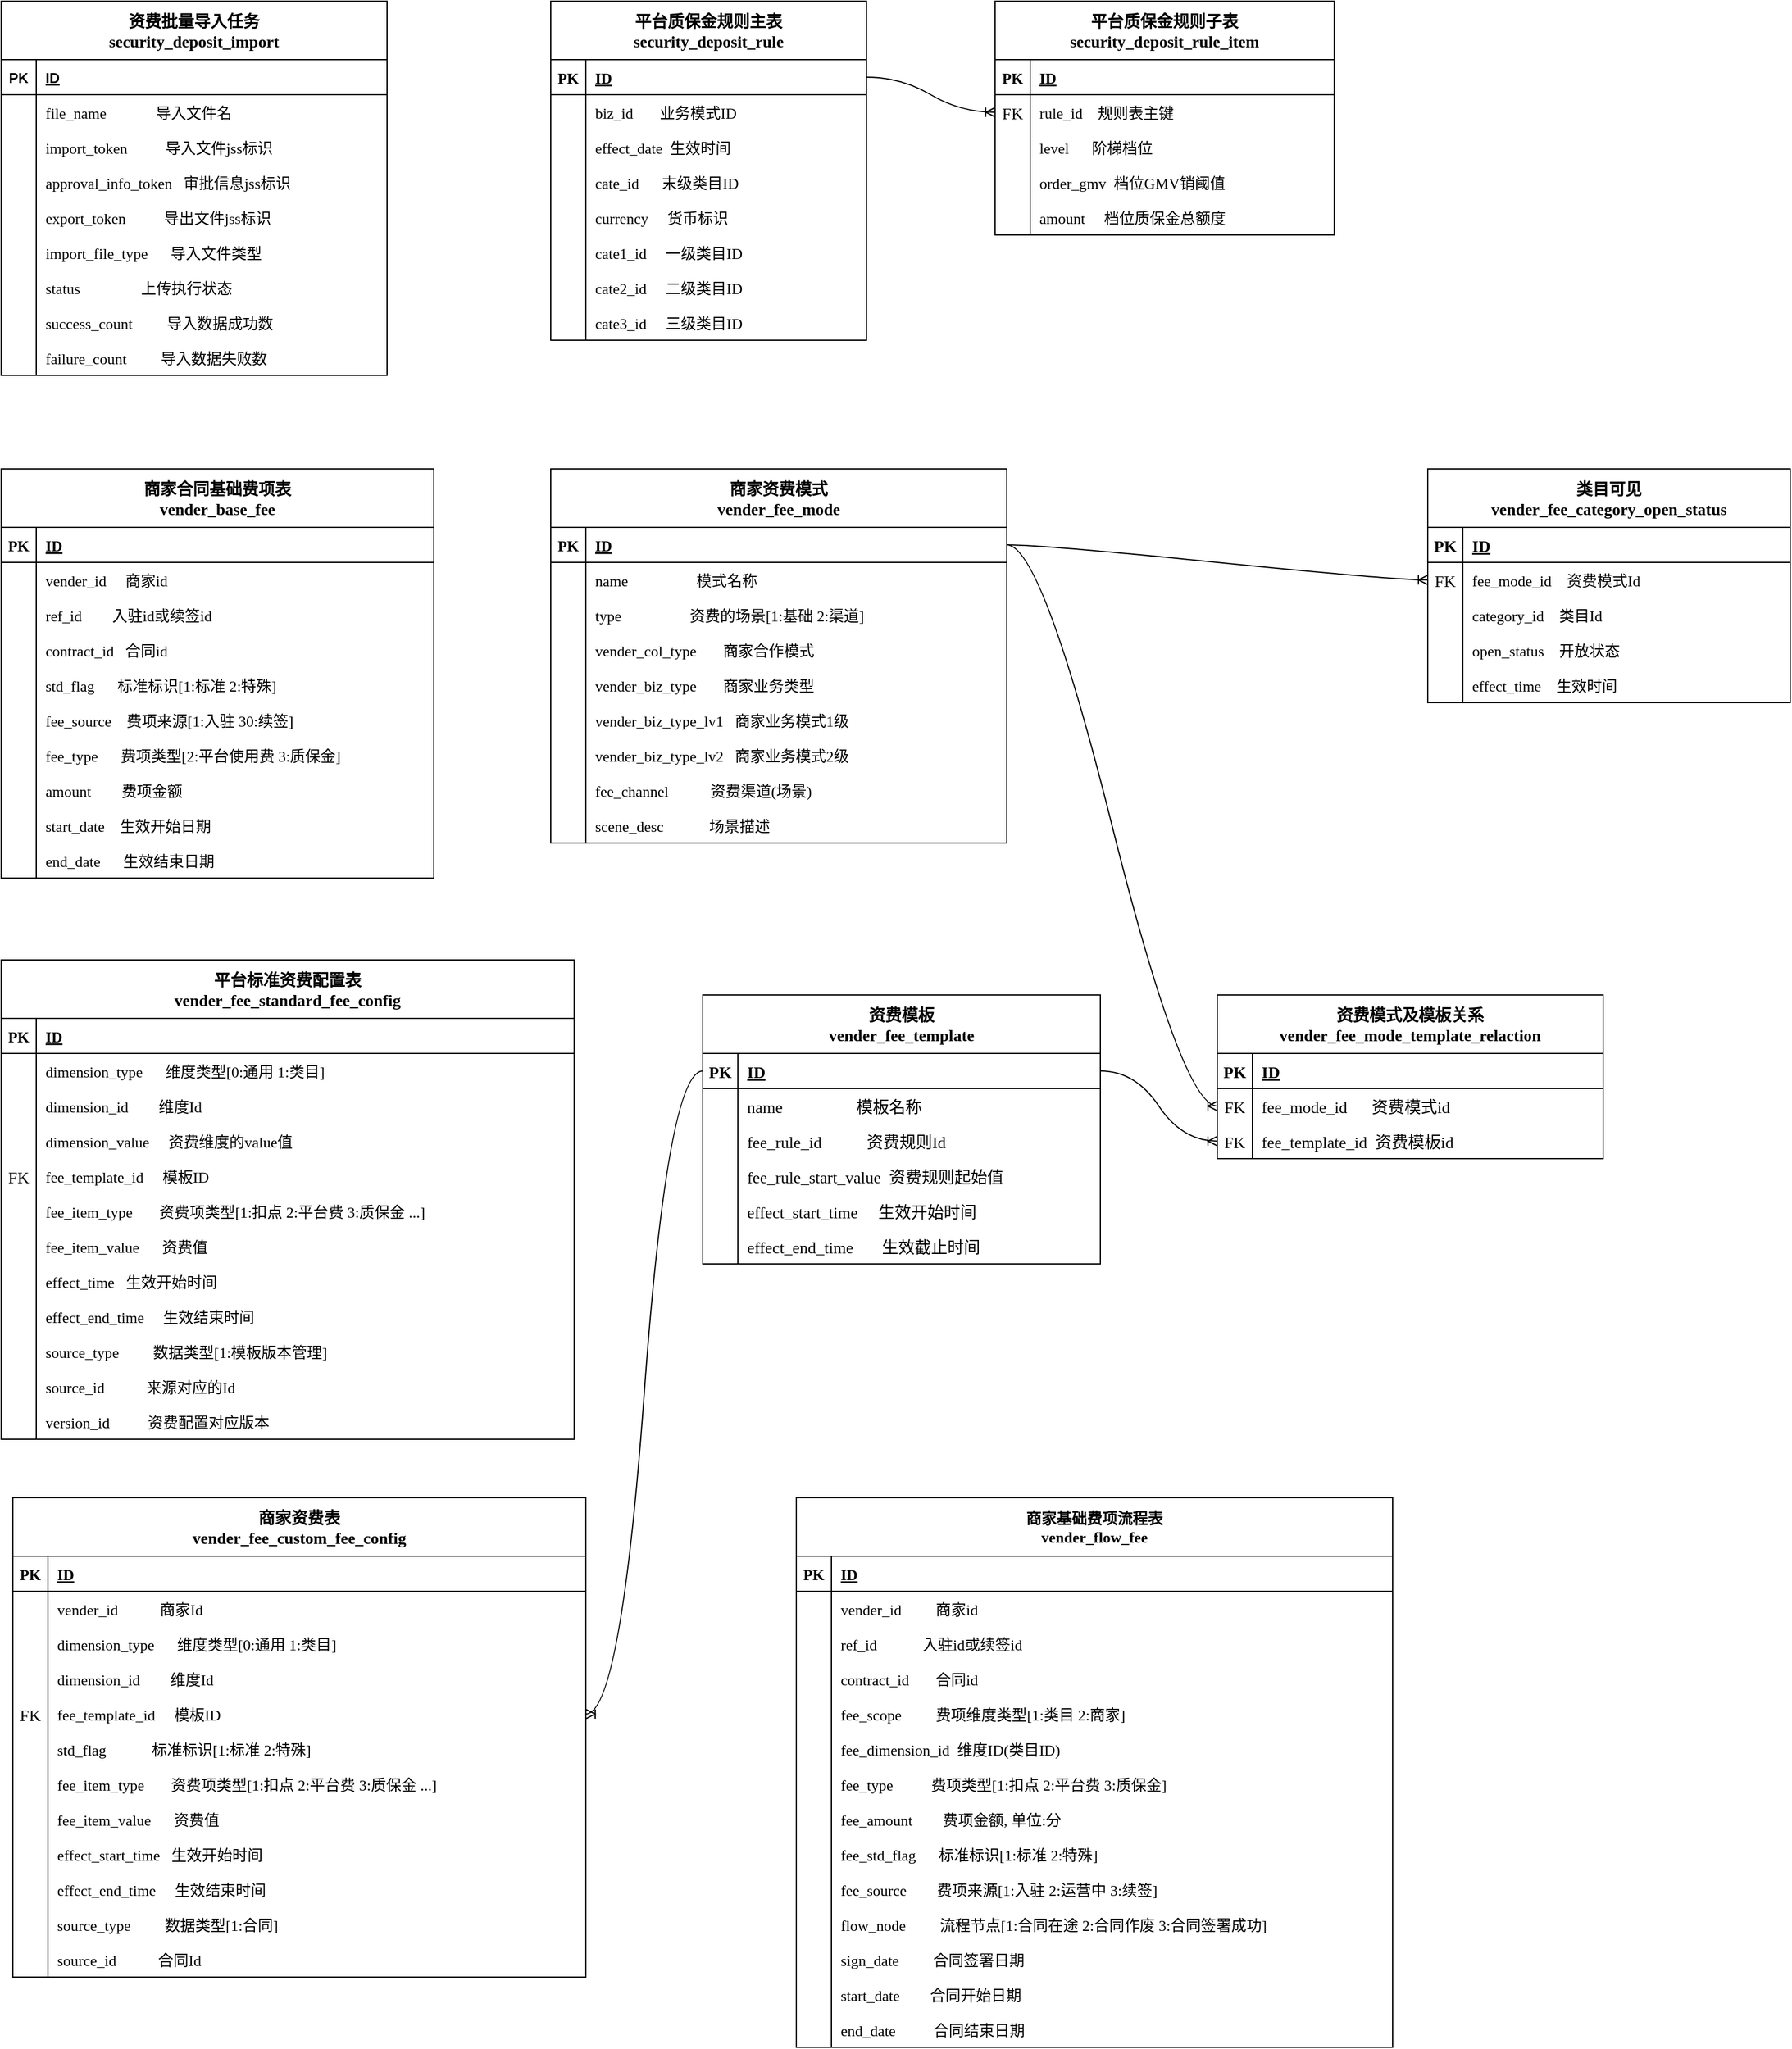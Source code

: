 <mxfile version="20.2.3" type="github">
  <diagram id="R2lEEEUBdFMjLlhIrx00" name="Page-1">
    <mxGraphModel dx="2066" dy="1161" grid="1" gridSize="10" guides="1" tooltips="1" connect="1" arrows="1" fold="1" page="1" pageScale="1" pageWidth="2400" pageHeight="2400" math="0" shadow="0" extFonts="Permanent Marker^https://fonts.googleapis.com/css?family=Permanent+Marker">
      <root>
        <mxCell id="0" />
        <mxCell id="1" parent="0" />
        <mxCell id="C-vyLk0tnHw3VtMMgP7b-23" value="资费批量导入任务&#xa;security_deposit_import" style="shape=table;startSize=50;container=1;collapsible=1;childLayout=tableLayout;fixedRows=1;rowLines=0;fontStyle=1;align=center;resizeLast=1;fontFamily=Menlo;fontSize=14;" parent="1" vertex="1">
          <mxGeometry x="120" y="70" width="330" height="320" as="geometry" />
        </mxCell>
        <mxCell id="C-vyLk0tnHw3VtMMgP7b-24" value="" style="shape=partialRectangle;collapsible=0;dropTarget=0;pointerEvents=0;fillColor=none;points=[[0,0.5],[1,0.5]];portConstraint=eastwest;top=0;left=0;right=0;bottom=1;" parent="C-vyLk0tnHw3VtMMgP7b-23" vertex="1">
          <mxGeometry y="50" width="330" height="30" as="geometry" />
        </mxCell>
        <mxCell id="C-vyLk0tnHw3VtMMgP7b-25" value="PK" style="shape=partialRectangle;overflow=hidden;connectable=0;fillColor=none;top=0;left=0;bottom=0;right=0;fontStyle=1;" parent="C-vyLk0tnHw3VtMMgP7b-24" vertex="1">
          <mxGeometry width="30" height="30" as="geometry">
            <mxRectangle width="30" height="30" as="alternateBounds" />
          </mxGeometry>
        </mxCell>
        <mxCell id="C-vyLk0tnHw3VtMMgP7b-26" value="ID" style="shape=partialRectangle;overflow=hidden;connectable=0;fillColor=none;top=0;left=0;bottom=0;right=0;align=left;spacingLeft=6;fontStyle=5;" parent="C-vyLk0tnHw3VtMMgP7b-24" vertex="1">
          <mxGeometry x="30" width="300" height="30" as="geometry">
            <mxRectangle width="300" height="30" as="alternateBounds" />
          </mxGeometry>
        </mxCell>
        <mxCell id="C-vyLk0tnHw3VtMMgP7b-27" value="" style="shape=partialRectangle;collapsible=0;dropTarget=0;pointerEvents=0;fillColor=none;points=[[0,0.5],[1,0.5]];portConstraint=eastwest;top=0;left=0;right=0;bottom=0;" parent="C-vyLk0tnHw3VtMMgP7b-23" vertex="1">
          <mxGeometry y="80" width="330" height="30" as="geometry" />
        </mxCell>
        <mxCell id="C-vyLk0tnHw3VtMMgP7b-28" value="" style="shape=partialRectangle;overflow=hidden;connectable=0;fillColor=none;top=0;left=0;bottom=0;right=0;" parent="C-vyLk0tnHw3VtMMgP7b-27" vertex="1">
          <mxGeometry width="30" height="30" as="geometry">
            <mxRectangle width="30" height="30" as="alternateBounds" />
          </mxGeometry>
        </mxCell>
        <mxCell id="C-vyLk0tnHw3VtMMgP7b-29" value="file_name             导入文件名" style="shape=partialRectangle;overflow=hidden;connectable=0;fillColor=none;top=0;left=0;bottom=0;right=0;align=left;spacingLeft=6;fontFamily=Monaco;fontSize=13;fontStyle=0" parent="C-vyLk0tnHw3VtMMgP7b-27" vertex="1">
          <mxGeometry x="30" width="300" height="30" as="geometry">
            <mxRectangle width="300" height="30" as="alternateBounds" />
          </mxGeometry>
        </mxCell>
        <mxCell id="gZKI5wKs1nBU78Ap0PTL-1" value="" style="shape=tableRow;horizontal=0;startSize=0;swimlaneHead=0;swimlaneBody=0;fillColor=none;collapsible=0;dropTarget=0;points=[[0,0.5],[1,0.5]];portConstraint=eastwest;top=0;left=0;right=0;bottom=0;" vertex="1" parent="C-vyLk0tnHw3VtMMgP7b-23">
          <mxGeometry y="110" width="330" height="30" as="geometry" />
        </mxCell>
        <mxCell id="gZKI5wKs1nBU78Ap0PTL-2" value="" style="shape=partialRectangle;connectable=0;fillColor=none;top=0;left=0;bottom=0;right=0;editable=1;overflow=hidden;" vertex="1" parent="gZKI5wKs1nBU78Ap0PTL-1">
          <mxGeometry width="30" height="30" as="geometry">
            <mxRectangle width="30" height="30" as="alternateBounds" />
          </mxGeometry>
        </mxCell>
        <mxCell id="gZKI5wKs1nBU78Ap0PTL-3" value="import_token          导入文件jss标识" style="shape=partialRectangle;connectable=0;fillColor=none;top=0;left=0;bottom=0;right=0;align=left;spacingLeft=6;overflow=hidden;fontFamily=Menlo;fontSize=13;fontStyle=0" vertex="1" parent="gZKI5wKs1nBU78Ap0PTL-1">
          <mxGeometry x="30" width="300" height="30" as="geometry">
            <mxRectangle width="300" height="30" as="alternateBounds" />
          </mxGeometry>
        </mxCell>
        <mxCell id="gZKI5wKs1nBU78Ap0PTL-4" value="" style="shape=tableRow;horizontal=0;startSize=0;swimlaneHead=0;swimlaneBody=0;fillColor=none;collapsible=0;dropTarget=0;points=[[0,0.5],[1,0.5]];portConstraint=eastwest;top=0;left=0;right=0;bottom=0;fontFamily=Menlo;fontSize=13;" vertex="1" parent="C-vyLk0tnHw3VtMMgP7b-23">
          <mxGeometry y="140" width="330" height="30" as="geometry" />
        </mxCell>
        <mxCell id="gZKI5wKs1nBU78Ap0PTL-5" value="" style="shape=partialRectangle;connectable=0;fillColor=none;top=0;left=0;bottom=0;right=0;editable=1;overflow=hidden;fontFamily=Menlo;fontSize=13;" vertex="1" parent="gZKI5wKs1nBU78Ap0PTL-4">
          <mxGeometry width="30" height="30" as="geometry">
            <mxRectangle width="30" height="30" as="alternateBounds" />
          </mxGeometry>
        </mxCell>
        <mxCell id="gZKI5wKs1nBU78Ap0PTL-6" value="approval_info_token   审批信息jss标识" style="shape=partialRectangle;connectable=0;fillColor=none;top=0;left=0;bottom=0;right=0;align=left;spacingLeft=6;overflow=hidden;fontFamily=Menlo;fontSize=13;" vertex="1" parent="gZKI5wKs1nBU78Ap0PTL-4">
          <mxGeometry x="30" width="300" height="30" as="geometry">
            <mxRectangle width="300" height="30" as="alternateBounds" />
          </mxGeometry>
        </mxCell>
        <mxCell id="gZKI5wKs1nBU78Ap0PTL-7" value="" style="shape=tableRow;horizontal=0;startSize=0;swimlaneHead=0;swimlaneBody=0;fillColor=none;collapsible=0;dropTarget=0;points=[[0,0.5],[1,0.5]];portConstraint=eastwest;top=0;left=0;right=0;bottom=0;fontFamily=Menlo;fontSize=13;" vertex="1" parent="C-vyLk0tnHw3VtMMgP7b-23">
          <mxGeometry y="170" width="330" height="30" as="geometry" />
        </mxCell>
        <mxCell id="gZKI5wKs1nBU78Ap0PTL-8" value="" style="shape=partialRectangle;connectable=0;fillColor=none;top=0;left=0;bottom=0;right=0;editable=1;overflow=hidden;fontFamily=Menlo;fontSize=13;" vertex="1" parent="gZKI5wKs1nBU78Ap0PTL-7">
          <mxGeometry width="30" height="30" as="geometry">
            <mxRectangle width="30" height="30" as="alternateBounds" />
          </mxGeometry>
        </mxCell>
        <mxCell id="gZKI5wKs1nBU78Ap0PTL-9" value="export_token          导出文件jss标识" style="shape=partialRectangle;connectable=0;fillColor=none;top=0;left=0;bottom=0;right=0;align=left;spacingLeft=6;overflow=hidden;fontFamily=Menlo;fontSize=13;" vertex="1" parent="gZKI5wKs1nBU78Ap0PTL-7">
          <mxGeometry x="30" width="300" height="30" as="geometry">
            <mxRectangle width="300" height="30" as="alternateBounds" />
          </mxGeometry>
        </mxCell>
        <mxCell id="gZKI5wKs1nBU78Ap0PTL-10" value="" style="shape=tableRow;horizontal=0;startSize=0;swimlaneHead=0;swimlaneBody=0;fillColor=none;collapsible=0;dropTarget=0;points=[[0,0.5],[1,0.5]];portConstraint=eastwest;top=0;left=0;right=0;bottom=0;fontFamily=Menlo;fontSize=13;" vertex="1" parent="C-vyLk0tnHw3VtMMgP7b-23">
          <mxGeometry y="200" width="330" height="30" as="geometry" />
        </mxCell>
        <mxCell id="gZKI5wKs1nBU78Ap0PTL-11" value="" style="shape=partialRectangle;connectable=0;fillColor=none;top=0;left=0;bottom=0;right=0;editable=1;overflow=hidden;fontFamily=Menlo;fontSize=13;" vertex="1" parent="gZKI5wKs1nBU78Ap0PTL-10">
          <mxGeometry width="30" height="30" as="geometry">
            <mxRectangle width="30" height="30" as="alternateBounds" />
          </mxGeometry>
        </mxCell>
        <mxCell id="gZKI5wKs1nBU78Ap0PTL-12" value="import_file_type      导入文件类型" style="shape=partialRectangle;connectable=0;fillColor=none;top=0;left=0;bottom=0;right=0;align=left;spacingLeft=6;overflow=hidden;fontFamily=Menlo;fontSize=13;" vertex="1" parent="gZKI5wKs1nBU78Ap0PTL-10">
          <mxGeometry x="30" width="300" height="30" as="geometry">
            <mxRectangle width="300" height="30" as="alternateBounds" />
          </mxGeometry>
        </mxCell>
        <mxCell id="gZKI5wKs1nBU78Ap0PTL-13" value="" style="shape=tableRow;horizontal=0;startSize=0;swimlaneHead=0;swimlaneBody=0;fillColor=none;collapsible=0;dropTarget=0;points=[[0,0.5],[1,0.5]];portConstraint=eastwest;top=0;left=0;right=0;bottom=0;fontFamily=Menlo;fontSize=13;" vertex="1" parent="C-vyLk0tnHw3VtMMgP7b-23">
          <mxGeometry y="230" width="330" height="30" as="geometry" />
        </mxCell>
        <mxCell id="gZKI5wKs1nBU78Ap0PTL-14" value="" style="shape=partialRectangle;connectable=0;fillColor=none;top=0;left=0;bottom=0;right=0;editable=1;overflow=hidden;fontFamily=Menlo;fontSize=13;" vertex="1" parent="gZKI5wKs1nBU78Ap0PTL-13">
          <mxGeometry width="30" height="30" as="geometry">
            <mxRectangle width="30" height="30" as="alternateBounds" />
          </mxGeometry>
        </mxCell>
        <mxCell id="gZKI5wKs1nBU78Ap0PTL-15" value="status                上传执行状态" style="shape=partialRectangle;connectable=0;fillColor=none;top=0;left=0;bottom=0;right=0;align=left;spacingLeft=6;overflow=hidden;fontFamily=Menlo;fontSize=13;" vertex="1" parent="gZKI5wKs1nBU78Ap0PTL-13">
          <mxGeometry x="30" width="300" height="30" as="geometry">
            <mxRectangle width="300" height="30" as="alternateBounds" />
          </mxGeometry>
        </mxCell>
        <mxCell id="gZKI5wKs1nBU78Ap0PTL-16" value="" style="shape=tableRow;horizontal=0;startSize=0;swimlaneHead=0;swimlaneBody=0;fillColor=none;collapsible=0;dropTarget=0;points=[[0,0.5],[1,0.5]];portConstraint=eastwest;top=0;left=0;right=0;bottom=0;fontFamily=Menlo;fontSize=13;" vertex="1" parent="C-vyLk0tnHw3VtMMgP7b-23">
          <mxGeometry y="260" width="330" height="30" as="geometry" />
        </mxCell>
        <mxCell id="gZKI5wKs1nBU78Ap0PTL-17" value="" style="shape=partialRectangle;connectable=0;fillColor=none;top=0;left=0;bottom=0;right=0;editable=1;overflow=hidden;fontFamily=Menlo;fontSize=13;" vertex="1" parent="gZKI5wKs1nBU78Ap0PTL-16">
          <mxGeometry width="30" height="30" as="geometry">
            <mxRectangle width="30" height="30" as="alternateBounds" />
          </mxGeometry>
        </mxCell>
        <mxCell id="gZKI5wKs1nBU78Ap0PTL-18" value="success_count         导入数据成功数" style="shape=partialRectangle;connectable=0;fillColor=none;top=0;left=0;bottom=0;right=0;align=left;spacingLeft=6;overflow=hidden;fontFamily=Menlo;fontSize=13;" vertex="1" parent="gZKI5wKs1nBU78Ap0PTL-16">
          <mxGeometry x="30" width="300" height="30" as="geometry">
            <mxRectangle width="300" height="30" as="alternateBounds" />
          </mxGeometry>
        </mxCell>
        <mxCell id="gZKI5wKs1nBU78Ap0PTL-19" value="" style="shape=tableRow;horizontal=0;startSize=0;swimlaneHead=0;swimlaneBody=0;fillColor=none;collapsible=0;dropTarget=0;points=[[0,0.5],[1,0.5]];portConstraint=eastwest;top=0;left=0;right=0;bottom=0;fontFamily=Menlo;fontSize=13;" vertex="1" parent="C-vyLk0tnHw3VtMMgP7b-23">
          <mxGeometry y="290" width="330" height="30" as="geometry" />
        </mxCell>
        <mxCell id="gZKI5wKs1nBU78Ap0PTL-20" value="" style="shape=partialRectangle;connectable=0;fillColor=none;top=0;left=0;bottom=0;right=0;editable=1;overflow=hidden;fontFamily=Menlo;fontSize=13;" vertex="1" parent="gZKI5wKs1nBU78Ap0PTL-19">
          <mxGeometry width="30" height="30" as="geometry">
            <mxRectangle width="30" height="30" as="alternateBounds" />
          </mxGeometry>
        </mxCell>
        <mxCell id="gZKI5wKs1nBU78Ap0PTL-21" value="failure_count         导入数据失败数" style="shape=partialRectangle;connectable=0;fillColor=none;top=0;left=0;bottom=0;right=0;align=left;spacingLeft=6;overflow=hidden;fontFamily=Menlo;fontSize=13;" vertex="1" parent="gZKI5wKs1nBU78Ap0PTL-19">
          <mxGeometry x="30" width="300" height="30" as="geometry">
            <mxRectangle width="300" height="30" as="alternateBounds" />
          </mxGeometry>
        </mxCell>
        <mxCell id="gZKI5wKs1nBU78Ap0PTL-22" value="平台质保金规则主表&#xa;security_deposit_rule" style="shape=table;startSize=50;container=1;collapsible=1;childLayout=tableLayout;fixedRows=1;rowLines=0;fontStyle=1;align=center;resizeLast=1;fontFamily=Menlo;fontSize=14;" vertex="1" parent="1">
          <mxGeometry x="590" y="70" width="270" height="290" as="geometry" />
        </mxCell>
        <mxCell id="gZKI5wKs1nBU78Ap0PTL-23" value="" style="shape=tableRow;horizontal=0;startSize=0;swimlaneHead=0;swimlaneBody=0;fillColor=none;collapsible=0;dropTarget=0;points=[[0,0.5],[1,0.5]];portConstraint=eastwest;top=0;left=0;right=0;bottom=1;fontFamily=Menlo;fontSize=13;" vertex="1" parent="gZKI5wKs1nBU78Ap0PTL-22">
          <mxGeometry y="50" width="270" height="30" as="geometry" />
        </mxCell>
        <mxCell id="gZKI5wKs1nBU78Ap0PTL-24" value="PK" style="shape=partialRectangle;connectable=0;fillColor=none;top=0;left=0;bottom=0;right=0;fontStyle=1;overflow=hidden;fontFamily=Menlo;fontSize=13;" vertex="1" parent="gZKI5wKs1nBU78Ap0PTL-23">
          <mxGeometry width="30" height="30" as="geometry">
            <mxRectangle width="30" height="30" as="alternateBounds" />
          </mxGeometry>
        </mxCell>
        <mxCell id="gZKI5wKs1nBU78Ap0PTL-25" value="ID" style="shape=partialRectangle;connectable=0;fillColor=none;top=0;left=0;bottom=0;right=0;align=left;spacingLeft=6;fontStyle=5;overflow=hidden;fontFamily=Menlo;fontSize=13;" vertex="1" parent="gZKI5wKs1nBU78Ap0PTL-23">
          <mxGeometry x="30" width="240" height="30" as="geometry">
            <mxRectangle width="240" height="30" as="alternateBounds" />
          </mxGeometry>
        </mxCell>
        <mxCell id="gZKI5wKs1nBU78Ap0PTL-26" value="" style="shape=tableRow;horizontal=0;startSize=0;swimlaneHead=0;swimlaneBody=0;fillColor=none;collapsible=0;dropTarget=0;points=[[0,0.5],[1,0.5]];portConstraint=eastwest;top=0;left=0;right=0;bottom=0;fontFamily=Menlo;fontSize=13;" vertex="1" parent="gZKI5wKs1nBU78Ap0PTL-22">
          <mxGeometry y="80" width="270" height="30" as="geometry" />
        </mxCell>
        <mxCell id="gZKI5wKs1nBU78Ap0PTL-27" value="" style="shape=partialRectangle;connectable=0;fillColor=none;top=0;left=0;bottom=0;right=0;editable=1;overflow=hidden;fontFamily=Menlo;fontSize=13;" vertex="1" parent="gZKI5wKs1nBU78Ap0PTL-26">
          <mxGeometry width="30" height="30" as="geometry">
            <mxRectangle width="30" height="30" as="alternateBounds" />
          </mxGeometry>
        </mxCell>
        <mxCell id="gZKI5wKs1nBU78Ap0PTL-28" value="biz_id       业务模式ID" style="shape=partialRectangle;connectable=0;fillColor=none;top=0;left=0;bottom=0;right=0;align=left;spacingLeft=6;overflow=hidden;fontFamily=Menlo;fontSize=13;" vertex="1" parent="gZKI5wKs1nBU78Ap0PTL-26">
          <mxGeometry x="30" width="240" height="30" as="geometry">
            <mxRectangle width="240" height="30" as="alternateBounds" />
          </mxGeometry>
        </mxCell>
        <mxCell id="gZKI5wKs1nBU78Ap0PTL-29" value="" style="shape=tableRow;horizontal=0;startSize=0;swimlaneHead=0;swimlaneBody=0;fillColor=none;collapsible=0;dropTarget=0;points=[[0,0.5],[1,0.5]];portConstraint=eastwest;top=0;left=0;right=0;bottom=0;fontFamily=Menlo;fontSize=13;" vertex="1" parent="gZKI5wKs1nBU78Ap0PTL-22">
          <mxGeometry y="110" width="270" height="30" as="geometry" />
        </mxCell>
        <mxCell id="gZKI5wKs1nBU78Ap0PTL-30" value="" style="shape=partialRectangle;connectable=0;fillColor=none;top=0;left=0;bottom=0;right=0;editable=1;overflow=hidden;fontFamily=Menlo;fontSize=13;" vertex="1" parent="gZKI5wKs1nBU78Ap0PTL-29">
          <mxGeometry width="30" height="30" as="geometry">
            <mxRectangle width="30" height="30" as="alternateBounds" />
          </mxGeometry>
        </mxCell>
        <mxCell id="gZKI5wKs1nBU78Ap0PTL-31" value="effect_date  生效时间" style="shape=partialRectangle;connectable=0;fillColor=none;top=0;left=0;bottom=0;right=0;align=left;spacingLeft=6;overflow=hidden;fontFamily=Menlo;fontSize=13;" vertex="1" parent="gZKI5wKs1nBU78Ap0PTL-29">
          <mxGeometry x="30" width="240" height="30" as="geometry">
            <mxRectangle width="240" height="30" as="alternateBounds" />
          </mxGeometry>
        </mxCell>
        <mxCell id="gZKI5wKs1nBU78Ap0PTL-32" value="" style="shape=tableRow;horizontal=0;startSize=0;swimlaneHead=0;swimlaneBody=0;fillColor=none;collapsible=0;dropTarget=0;points=[[0,0.5],[1,0.5]];portConstraint=eastwest;top=0;left=0;right=0;bottom=0;fontFamily=Menlo;fontSize=13;" vertex="1" parent="gZKI5wKs1nBU78Ap0PTL-22">
          <mxGeometry y="140" width="270" height="30" as="geometry" />
        </mxCell>
        <mxCell id="gZKI5wKs1nBU78Ap0PTL-33" value="" style="shape=partialRectangle;connectable=0;fillColor=none;top=0;left=0;bottom=0;right=0;editable=1;overflow=hidden;fontFamily=Menlo;fontSize=13;" vertex="1" parent="gZKI5wKs1nBU78Ap0PTL-32">
          <mxGeometry width="30" height="30" as="geometry">
            <mxRectangle width="30" height="30" as="alternateBounds" />
          </mxGeometry>
        </mxCell>
        <mxCell id="gZKI5wKs1nBU78Ap0PTL-34" value="cate_id      末级类目ID" style="shape=partialRectangle;connectable=0;fillColor=none;top=0;left=0;bottom=0;right=0;align=left;spacingLeft=6;overflow=hidden;fontFamily=Menlo;fontSize=13;" vertex="1" parent="gZKI5wKs1nBU78Ap0PTL-32">
          <mxGeometry x="30" width="240" height="30" as="geometry">
            <mxRectangle width="240" height="30" as="alternateBounds" />
          </mxGeometry>
        </mxCell>
        <mxCell id="gZKI5wKs1nBU78Ap0PTL-36" value="" style="shape=tableRow;horizontal=0;startSize=0;swimlaneHead=0;swimlaneBody=0;fillColor=none;collapsible=0;dropTarget=0;points=[[0,0.5],[1,0.5]];portConstraint=eastwest;top=0;left=0;right=0;bottom=0;fontFamily=Menlo;fontSize=14;" vertex="1" parent="gZKI5wKs1nBU78Ap0PTL-22">
          <mxGeometry y="170" width="270" height="30" as="geometry" />
        </mxCell>
        <mxCell id="gZKI5wKs1nBU78Ap0PTL-37" value="" style="shape=partialRectangle;connectable=0;fillColor=none;top=0;left=0;bottom=0;right=0;editable=1;overflow=hidden;fontFamily=Menlo;fontSize=14;" vertex="1" parent="gZKI5wKs1nBU78Ap0PTL-36">
          <mxGeometry width="30" height="30" as="geometry">
            <mxRectangle width="30" height="30" as="alternateBounds" />
          </mxGeometry>
        </mxCell>
        <mxCell id="gZKI5wKs1nBU78Ap0PTL-38" value="currency     货币标识" style="shape=partialRectangle;connectable=0;fillColor=none;top=0;left=0;bottom=0;right=0;align=left;spacingLeft=6;overflow=hidden;fontFamily=Menlo;fontSize=13;" vertex="1" parent="gZKI5wKs1nBU78Ap0PTL-36">
          <mxGeometry x="30" width="240" height="30" as="geometry">
            <mxRectangle width="240" height="30" as="alternateBounds" />
          </mxGeometry>
        </mxCell>
        <mxCell id="gZKI5wKs1nBU78Ap0PTL-39" value="" style="shape=tableRow;horizontal=0;startSize=0;swimlaneHead=0;swimlaneBody=0;fillColor=none;collapsible=0;dropTarget=0;points=[[0,0.5],[1,0.5]];portConstraint=eastwest;top=0;left=0;right=0;bottom=0;fontFamily=Menlo;fontSize=14;" vertex="1" parent="gZKI5wKs1nBU78Ap0PTL-22">
          <mxGeometry y="200" width="270" height="30" as="geometry" />
        </mxCell>
        <mxCell id="gZKI5wKs1nBU78Ap0PTL-40" value="" style="shape=partialRectangle;connectable=0;fillColor=none;top=0;left=0;bottom=0;right=0;editable=1;overflow=hidden;fontFamily=Menlo;fontSize=14;" vertex="1" parent="gZKI5wKs1nBU78Ap0PTL-39">
          <mxGeometry width="30" height="30" as="geometry">
            <mxRectangle width="30" height="30" as="alternateBounds" />
          </mxGeometry>
        </mxCell>
        <mxCell id="gZKI5wKs1nBU78Ap0PTL-41" value="cate1_id     一级类目ID" style="shape=partialRectangle;connectable=0;fillColor=none;top=0;left=0;bottom=0;right=0;align=left;spacingLeft=6;overflow=hidden;fontFamily=Menlo;fontSize=13;" vertex="1" parent="gZKI5wKs1nBU78Ap0PTL-39">
          <mxGeometry x="30" width="240" height="30" as="geometry">
            <mxRectangle width="240" height="30" as="alternateBounds" />
          </mxGeometry>
        </mxCell>
        <mxCell id="gZKI5wKs1nBU78Ap0PTL-49" value="" style="shape=tableRow;horizontal=0;startSize=0;swimlaneHead=0;swimlaneBody=0;fillColor=none;collapsible=0;dropTarget=0;points=[[0,0.5],[1,0.5]];portConstraint=eastwest;top=0;left=0;right=0;bottom=0;fontFamily=Menlo;fontSize=14;" vertex="1" parent="gZKI5wKs1nBU78Ap0PTL-22">
          <mxGeometry y="230" width="270" height="30" as="geometry" />
        </mxCell>
        <mxCell id="gZKI5wKs1nBU78Ap0PTL-50" value="" style="shape=partialRectangle;connectable=0;fillColor=none;top=0;left=0;bottom=0;right=0;editable=1;overflow=hidden;fontFamily=Menlo;fontSize=14;" vertex="1" parent="gZKI5wKs1nBU78Ap0PTL-49">
          <mxGeometry width="30" height="30" as="geometry">
            <mxRectangle width="30" height="30" as="alternateBounds" />
          </mxGeometry>
        </mxCell>
        <mxCell id="gZKI5wKs1nBU78Ap0PTL-51" value="cate2_id     二级类目ID" style="shape=partialRectangle;connectable=0;fillColor=none;top=0;left=0;bottom=0;right=0;align=left;spacingLeft=6;overflow=hidden;fontFamily=Menlo;fontSize=13;" vertex="1" parent="gZKI5wKs1nBU78Ap0PTL-49">
          <mxGeometry x="30" width="240" height="30" as="geometry">
            <mxRectangle width="240" height="30" as="alternateBounds" />
          </mxGeometry>
        </mxCell>
        <mxCell id="gZKI5wKs1nBU78Ap0PTL-42" value="" style="shape=tableRow;horizontal=0;startSize=0;swimlaneHead=0;swimlaneBody=0;fillColor=none;collapsible=0;dropTarget=0;points=[[0,0.5],[1,0.5]];portConstraint=eastwest;top=0;left=0;right=0;bottom=0;fontFamily=Menlo;fontSize=14;" vertex="1" parent="gZKI5wKs1nBU78Ap0PTL-22">
          <mxGeometry y="260" width="270" height="30" as="geometry" />
        </mxCell>
        <mxCell id="gZKI5wKs1nBU78Ap0PTL-43" value="" style="shape=partialRectangle;connectable=0;fillColor=none;top=0;left=0;bottom=0;right=0;editable=1;overflow=hidden;fontFamily=Menlo;fontSize=14;" vertex="1" parent="gZKI5wKs1nBU78Ap0PTL-42">
          <mxGeometry width="30" height="30" as="geometry">
            <mxRectangle width="30" height="30" as="alternateBounds" />
          </mxGeometry>
        </mxCell>
        <mxCell id="gZKI5wKs1nBU78Ap0PTL-44" value="cate3_id     三级类目ID" style="shape=partialRectangle;connectable=0;fillColor=none;top=0;left=0;bottom=0;right=0;align=left;spacingLeft=6;overflow=hidden;fontFamily=Menlo;fontSize=13;" vertex="1" parent="gZKI5wKs1nBU78Ap0PTL-42">
          <mxGeometry x="30" width="240" height="30" as="geometry">
            <mxRectangle width="240" height="30" as="alternateBounds" />
          </mxGeometry>
        </mxCell>
        <mxCell id="gZKI5wKs1nBU78Ap0PTL-52" value="平台质保金规则子表&#xa;security_deposit_rule_item" style="shape=table;startSize=50;container=1;collapsible=1;childLayout=tableLayout;fixedRows=1;rowLines=0;fontStyle=1;align=center;resizeLast=1;fontFamily=Menlo;fontSize=14;" vertex="1" parent="1">
          <mxGeometry x="970" y="70" width="290" height="200" as="geometry" />
        </mxCell>
        <mxCell id="gZKI5wKs1nBU78Ap0PTL-53" value="" style="shape=tableRow;horizontal=0;startSize=0;swimlaneHead=0;swimlaneBody=0;fillColor=none;collapsible=0;dropTarget=0;points=[[0,0.5],[1,0.5]];portConstraint=eastwest;top=0;left=0;right=0;bottom=1;fontFamily=Menlo;fontSize=13;" vertex="1" parent="gZKI5wKs1nBU78Ap0PTL-52">
          <mxGeometry y="50" width="290" height="30" as="geometry" />
        </mxCell>
        <mxCell id="gZKI5wKs1nBU78Ap0PTL-54" value="PK" style="shape=partialRectangle;connectable=0;fillColor=none;top=0;left=0;bottom=0;right=0;fontStyle=1;overflow=hidden;fontFamily=Menlo;fontSize=13;" vertex="1" parent="gZKI5wKs1nBU78Ap0PTL-53">
          <mxGeometry width="30" height="30" as="geometry">
            <mxRectangle width="30" height="30" as="alternateBounds" />
          </mxGeometry>
        </mxCell>
        <mxCell id="gZKI5wKs1nBU78Ap0PTL-55" value="ID" style="shape=partialRectangle;connectable=0;fillColor=none;top=0;left=0;bottom=0;right=0;align=left;spacingLeft=6;fontStyle=5;overflow=hidden;fontFamily=Menlo;fontSize=13;" vertex="1" parent="gZKI5wKs1nBU78Ap0PTL-53">
          <mxGeometry x="30" width="260" height="30" as="geometry">
            <mxRectangle width="260" height="30" as="alternateBounds" />
          </mxGeometry>
        </mxCell>
        <mxCell id="gZKI5wKs1nBU78Ap0PTL-65" value="" style="shape=tableRow;horizontal=0;startSize=0;swimlaneHead=0;swimlaneBody=0;fillColor=none;collapsible=0;dropTarget=0;points=[[0,0.5],[1,0.5]];portConstraint=eastwest;top=0;left=0;right=0;bottom=0;fontFamily=Menlo;fontSize=13;" vertex="1" parent="gZKI5wKs1nBU78Ap0PTL-52">
          <mxGeometry y="80" width="290" height="30" as="geometry" />
        </mxCell>
        <mxCell id="gZKI5wKs1nBU78Ap0PTL-66" value="FK" style="shape=partialRectangle;connectable=0;fillColor=none;top=0;left=0;bottom=0;right=0;fontStyle=0;overflow=hidden;fontFamily=Menlo;fontSize=14;" vertex="1" parent="gZKI5wKs1nBU78Ap0PTL-65">
          <mxGeometry width="30" height="30" as="geometry">
            <mxRectangle width="30" height="30" as="alternateBounds" />
          </mxGeometry>
        </mxCell>
        <mxCell id="gZKI5wKs1nBU78Ap0PTL-67" value="rule_id    规则表主键" style="shape=partialRectangle;connectable=0;fillColor=none;top=0;left=0;bottom=0;right=0;align=left;spacingLeft=6;fontStyle=0;overflow=hidden;fontFamily=Menlo;fontSize=13;" vertex="1" parent="gZKI5wKs1nBU78Ap0PTL-65">
          <mxGeometry x="30" width="260" height="30" as="geometry">
            <mxRectangle width="260" height="30" as="alternateBounds" />
          </mxGeometry>
        </mxCell>
        <mxCell id="gZKI5wKs1nBU78Ap0PTL-56" value="" style="shape=tableRow;horizontal=0;startSize=0;swimlaneHead=0;swimlaneBody=0;fillColor=none;collapsible=0;dropTarget=0;points=[[0,0.5],[1,0.5]];portConstraint=eastwest;top=0;left=0;right=0;bottom=0;fontFamily=Menlo;fontSize=13;" vertex="1" parent="gZKI5wKs1nBU78Ap0PTL-52">
          <mxGeometry y="110" width="290" height="30" as="geometry" />
        </mxCell>
        <mxCell id="gZKI5wKs1nBU78Ap0PTL-57" value="" style="shape=partialRectangle;connectable=0;fillColor=none;top=0;left=0;bottom=0;right=0;editable=1;overflow=hidden;fontFamily=Menlo;fontSize=13;" vertex="1" parent="gZKI5wKs1nBU78Ap0PTL-56">
          <mxGeometry width="30" height="30" as="geometry">
            <mxRectangle width="30" height="30" as="alternateBounds" />
          </mxGeometry>
        </mxCell>
        <mxCell id="gZKI5wKs1nBU78Ap0PTL-58" value="level      阶梯档位" style="shape=partialRectangle;connectable=0;fillColor=none;top=0;left=0;bottom=0;right=0;align=left;spacingLeft=6;overflow=hidden;fontFamily=Menlo;fontSize=13;" vertex="1" parent="gZKI5wKs1nBU78Ap0PTL-56">
          <mxGeometry x="30" width="260" height="30" as="geometry">
            <mxRectangle width="260" height="30" as="alternateBounds" />
          </mxGeometry>
        </mxCell>
        <mxCell id="gZKI5wKs1nBU78Ap0PTL-59" value="" style="shape=tableRow;horizontal=0;startSize=0;swimlaneHead=0;swimlaneBody=0;fillColor=none;collapsible=0;dropTarget=0;points=[[0,0.5],[1,0.5]];portConstraint=eastwest;top=0;left=0;right=0;bottom=0;fontFamily=Menlo;fontSize=13;" vertex="1" parent="gZKI5wKs1nBU78Ap0PTL-52">
          <mxGeometry y="140" width="290" height="30" as="geometry" />
        </mxCell>
        <mxCell id="gZKI5wKs1nBU78Ap0PTL-60" value="" style="shape=partialRectangle;connectable=0;fillColor=none;top=0;left=0;bottom=0;right=0;editable=1;overflow=hidden;fontFamily=Menlo;fontSize=13;" vertex="1" parent="gZKI5wKs1nBU78Ap0PTL-59">
          <mxGeometry width="30" height="30" as="geometry">
            <mxRectangle width="30" height="30" as="alternateBounds" />
          </mxGeometry>
        </mxCell>
        <mxCell id="gZKI5wKs1nBU78Ap0PTL-61" value="order_gmv  档位GMV销阈值" style="shape=partialRectangle;connectable=0;fillColor=none;top=0;left=0;bottom=0;right=0;align=left;spacingLeft=6;overflow=hidden;fontFamily=Menlo;fontSize=13;" vertex="1" parent="gZKI5wKs1nBU78Ap0PTL-59">
          <mxGeometry x="30" width="260" height="30" as="geometry">
            <mxRectangle width="260" height="30" as="alternateBounds" />
          </mxGeometry>
        </mxCell>
        <mxCell id="gZKI5wKs1nBU78Ap0PTL-62" value="" style="shape=tableRow;horizontal=0;startSize=0;swimlaneHead=0;swimlaneBody=0;fillColor=none;collapsible=0;dropTarget=0;points=[[0,0.5],[1,0.5]];portConstraint=eastwest;top=0;left=0;right=0;bottom=0;fontFamily=Menlo;fontSize=13;" vertex="1" parent="gZKI5wKs1nBU78Ap0PTL-52">
          <mxGeometry y="170" width="290" height="30" as="geometry" />
        </mxCell>
        <mxCell id="gZKI5wKs1nBU78Ap0PTL-63" value="" style="shape=partialRectangle;connectable=0;fillColor=none;top=0;left=0;bottom=0;right=0;editable=1;overflow=hidden;fontFamily=Menlo;fontSize=13;" vertex="1" parent="gZKI5wKs1nBU78Ap0PTL-62">
          <mxGeometry width="30" height="30" as="geometry">
            <mxRectangle width="30" height="30" as="alternateBounds" />
          </mxGeometry>
        </mxCell>
        <mxCell id="gZKI5wKs1nBU78Ap0PTL-64" value="amount     档位质保金总额度" style="shape=partialRectangle;connectable=0;fillColor=none;top=0;left=0;bottom=0;right=0;align=left;spacingLeft=6;overflow=hidden;fontFamily=Menlo;fontSize=13;" vertex="1" parent="gZKI5wKs1nBU78Ap0PTL-62">
          <mxGeometry x="30" width="260" height="30" as="geometry">
            <mxRectangle width="260" height="30" as="alternateBounds" />
          </mxGeometry>
        </mxCell>
        <mxCell id="gZKI5wKs1nBU78Ap0PTL-68" value="" style="edgeStyle=entityRelationEdgeStyle;fontSize=12;html=1;endArrow=ERoneToMany;fontFamily=Menlo;curved=1;exitX=1;exitY=0.5;exitDx=0;exitDy=0;" edge="1" parent="1" source="gZKI5wKs1nBU78Ap0PTL-23" target="gZKI5wKs1nBU78Ap0PTL-65">
          <mxGeometry width="100" height="100" relative="1" as="geometry">
            <mxPoint x="950" y="430" as="sourcePoint" />
            <mxPoint x="1050" y="330" as="targetPoint" />
          </mxGeometry>
        </mxCell>
        <mxCell id="gZKI5wKs1nBU78Ap0PTL-117" value="商家合同基础费项表&#xa;vender_base_fee" style="shape=table;startSize=50;container=1;collapsible=1;childLayout=tableLayout;fixedRows=1;rowLines=0;fontStyle=1;align=center;resizeLast=1;fontFamily=Menlo;fontSize=14;" vertex="1" parent="1">
          <mxGeometry x="120" y="470" width="370" height="350" as="geometry" />
        </mxCell>
        <mxCell id="gZKI5wKs1nBU78Ap0PTL-118" value="" style="shape=tableRow;horizontal=0;startSize=0;swimlaneHead=0;swimlaneBody=0;fillColor=none;collapsible=0;dropTarget=0;points=[[0,0.5],[1,0.5]];portConstraint=eastwest;top=0;left=0;right=0;bottom=1;fontFamily=Menlo;fontSize=13;" vertex="1" parent="gZKI5wKs1nBU78Ap0PTL-117">
          <mxGeometry y="50" width="370" height="30" as="geometry" />
        </mxCell>
        <mxCell id="gZKI5wKs1nBU78Ap0PTL-119" value="PK" style="shape=partialRectangle;connectable=0;fillColor=none;top=0;left=0;bottom=0;right=0;fontStyle=1;overflow=hidden;fontFamily=Menlo;fontSize=13;" vertex="1" parent="gZKI5wKs1nBU78Ap0PTL-118">
          <mxGeometry width="30" height="30" as="geometry">
            <mxRectangle width="30" height="30" as="alternateBounds" />
          </mxGeometry>
        </mxCell>
        <mxCell id="gZKI5wKs1nBU78Ap0PTL-120" value="ID" style="shape=partialRectangle;connectable=0;fillColor=none;top=0;left=0;bottom=0;right=0;align=left;spacingLeft=6;fontStyle=5;overflow=hidden;fontFamily=Menlo;fontSize=13;" vertex="1" parent="gZKI5wKs1nBU78Ap0PTL-118">
          <mxGeometry x="30" width="340" height="30" as="geometry">
            <mxRectangle width="340" height="30" as="alternateBounds" />
          </mxGeometry>
        </mxCell>
        <mxCell id="gZKI5wKs1nBU78Ap0PTL-121" value="" style="shape=tableRow;horizontal=0;startSize=0;swimlaneHead=0;swimlaneBody=0;fillColor=none;collapsible=0;dropTarget=0;points=[[0,0.5],[1,0.5]];portConstraint=eastwest;top=0;left=0;right=0;bottom=0;fontFamily=Menlo;fontSize=13;" vertex="1" parent="gZKI5wKs1nBU78Ap0PTL-117">
          <mxGeometry y="80" width="370" height="30" as="geometry" />
        </mxCell>
        <mxCell id="gZKI5wKs1nBU78Ap0PTL-122" value="" style="shape=partialRectangle;connectable=0;fillColor=none;top=0;left=0;bottom=0;right=0;editable=1;overflow=hidden;fontFamily=Menlo;fontSize=13;" vertex="1" parent="gZKI5wKs1nBU78Ap0PTL-121">
          <mxGeometry width="30" height="30" as="geometry">
            <mxRectangle width="30" height="30" as="alternateBounds" />
          </mxGeometry>
        </mxCell>
        <mxCell id="gZKI5wKs1nBU78Ap0PTL-123" value="vender_id     商家id" style="shape=partialRectangle;connectable=0;fillColor=none;top=0;left=0;bottom=0;right=0;align=left;spacingLeft=6;overflow=hidden;fontFamily=Menlo;fontSize=13;" vertex="1" parent="gZKI5wKs1nBU78Ap0PTL-121">
          <mxGeometry x="30" width="340" height="30" as="geometry">
            <mxRectangle width="340" height="30" as="alternateBounds" />
          </mxGeometry>
        </mxCell>
        <mxCell id="gZKI5wKs1nBU78Ap0PTL-124" value="" style="shape=tableRow;horizontal=0;startSize=0;swimlaneHead=0;swimlaneBody=0;fillColor=none;collapsible=0;dropTarget=0;points=[[0,0.5],[1,0.5]];portConstraint=eastwest;top=0;left=0;right=0;bottom=0;fontFamily=Menlo;fontSize=13;" vertex="1" parent="gZKI5wKs1nBU78Ap0PTL-117">
          <mxGeometry y="110" width="370" height="30" as="geometry" />
        </mxCell>
        <mxCell id="gZKI5wKs1nBU78Ap0PTL-125" value="" style="shape=partialRectangle;connectable=0;fillColor=none;top=0;left=0;bottom=0;right=0;editable=1;overflow=hidden;fontFamily=Menlo;fontSize=13;" vertex="1" parent="gZKI5wKs1nBU78Ap0PTL-124">
          <mxGeometry width="30" height="30" as="geometry">
            <mxRectangle width="30" height="30" as="alternateBounds" />
          </mxGeometry>
        </mxCell>
        <mxCell id="gZKI5wKs1nBU78Ap0PTL-126" value="ref_id        入驻id或续签id" style="shape=partialRectangle;connectable=0;fillColor=none;top=0;left=0;bottom=0;right=0;align=left;spacingLeft=6;overflow=hidden;fontFamily=Menlo;fontSize=13;" vertex="1" parent="gZKI5wKs1nBU78Ap0PTL-124">
          <mxGeometry x="30" width="340" height="30" as="geometry">
            <mxRectangle width="340" height="30" as="alternateBounds" />
          </mxGeometry>
        </mxCell>
        <mxCell id="gZKI5wKs1nBU78Ap0PTL-127" value="" style="shape=tableRow;horizontal=0;startSize=0;swimlaneHead=0;swimlaneBody=0;fillColor=none;collapsible=0;dropTarget=0;points=[[0,0.5],[1,0.5]];portConstraint=eastwest;top=0;left=0;right=0;bottom=0;fontFamily=Menlo;fontSize=13;" vertex="1" parent="gZKI5wKs1nBU78Ap0PTL-117">
          <mxGeometry y="140" width="370" height="30" as="geometry" />
        </mxCell>
        <mxCell id="gZKI5wKs1nBU78Ap0PTL-128" value="" style="shape=partialRectangle;connectable=0;fillColor=none;top=0;left=0;bottom=0;right=0;editable=1;overflow=hidden;fontFamily=Menlo;fontSize=13;" vertex="1" parent="gZKI5wKs1nBU78Ap0PTL-127">
          <mxGeometry width="30" height="30" as="geometry">
            <mxRectangle width="30" height="30" as="alternateBounds" />
          </mxGeometry>
        </mxCell>
        <mxCell id="gZKI5wKs1nBU78Ap0PTL-129" value="contract_id   合同id" style="shape=partialRectangle;connectable=0;fillColor=none;top=0;left=0;bottom=0;right=0;align=left;spacingLeft=6;overflow=hidden;fontFamily=Menlo;fontSize=13;" vertex="1" parent="gZKI5wKs1nBU78Ap0PTL-127">
          <mxGeometry x="30" width="340" height="30" as="geometry">
            <mxRectangle width="340" height="30" as="alternateBounds" />
          </mxGeometry>
        </mxCell>
        <mxCell id="gZKI5wKs1nBU78Ap0PTL-130" value="" style="shape=tableRow;horizontal=0;startSize=0;swimlaneHead=0;swimlaneBody=0;fillColor=none;collapsible=0;dropTarget=0;points=[[0,0.5],[1,0.5]];portConstraint=eastwest;top=0;left=0;right=0;bottom=0;fontFamily=Menlo;fontSize=13;" vertex="1" parent="gZKI5wKs1nBU78Ap0PTL-117">
          <mxGeometry y="170" width="370" height="30" as="geometry" />
        </mxCell>
        <mxCell id="gZKI5wKs1nBU78Ap0PTL-131" value="" style="shape=partialRectangle;connectable=0;fillColor=none;top=0;left=0;bottom=0;right=0;editable=1;overflow=hidden;fontFamily=Menlo;fontSize=13;" vertex="1" parent="gZKI5wKs1nBU78Ap0PTL-130">
          <mxGeometry width="30" height="30" as="geometry">
            <mxRectangle width="30" height="30" as="alternateBounds" />
          </mxGeometry>
        </mxCell>
        <mxCell id="gZKI5wKs1nBU78Ap0PTL-132" value="std_flag      标准标识[1:标准 2:特殊]" style="shape=partialRectangle;connectable=0;fillColor=none;top=0;left=0;bottom=0;right=0;align=left;spacingLeft=6;overflow=hidden;fontFamily=Menlo;fontSize=13;" vertex="1" parent="gZKI5wKs1nBU78Ap0PTL-130">
          <mxGeometry x="30" width="340" height="30" as="geometry">
            <mxRectangle width="340" height="30" as="alternateBounds" />
          </mxGeometry>
        </mxCell>
        <mxCell id="gZKI5wKs1nBU78Ap0PTL-133" value="" style="shape=tableRow;horizontal=0;startSize=0;swimlaneHead=0;swimlaneBody=0;fillColor=none;collapsible=0;dropTarget=0;points=[[0,0.5],[1,0.5]];portConstraint=eastwest;top=0;left=0;right=0;bottom=0;fontFamily=Menlo;fontSize=13;" vertex="1" parent="gZKI5wKs1nBU78Ap0PTL-117">
          <mxGeometry y="200" width="370" height="30" as="geometry" />
        </mxCell>
        <mxCell id="gZKI5wKs1nBU78Ap0PTL-134" value="" style="shape=partialRectangle;connectable=0;fillColor=none;top=0;left=0;bottom=0;right=0;editable=1;overflow=hidden;fontFamily=Menlo;fontSize=13;" vertex="1" parent="gZKI5wKs1nBU78Ap0PTL-133">
          <mxGeometry width="30" height="30" as="geometry">
            <mxRectangle width="30" height="30" as="alternateBounds" />
          </mxGeometry>
        </mxCell>
        <mxCell id="gZKI5wKs1nBU78Ap0PTL-135" value="fee_source    费项来源[1:入驻 30:续签]" style="shape=partialRectangle;connectable=0;fillColor=none;top=0;left=0;bottom=0;right=0;align=left;spacingLeft=6;overflow=hidden;fontFamily=Menlo;fontSize=13;" vertex="1" parent="gZKI5wKs1nBU78Ap0PTL-133">
          <mxGeometry x="30" width="340" height="30" as="geometry">
            <mxRectangle width="340" height="30" as="alternateBounds" />
          </mxGeometry>
        </mxCell>
        <mxCell id="gZKI5wKs1nBU78Ap0PTL-136" value="" style="shape=tableRow;horizontal=0;startSize=0;swimlaneHead=0;swimlaneBody=0;fillColor=none;collapsible=0;dropTarget=0;points=[[0,0.5],[1,0.5]];portConstraint=eastwest;top=0;left=0;right=0;bottom=0;fontFamily=Menlo;fontSize=13;" vertex="1" parent="gZKI5wKs1nBU78Ap0PTL-117">
          <mxGeometry y="230" width="370" height="30" as="geometry" />
        </mxCell>
        <mxCell id="gZKI5wKs1nBU78Ap0PTL-137" value="" style="shape=partialRectangle;connectable=0;fillColor=none;top=0;left=0;bottom=0;right=0;editable=1;overflow=hidden;fontFamily=Menlo;fontSize=13;" vertex="1" parent="gZKI5wKs1nBU78Ap0PTL-136">
          <mxGeometry width="30" height="30" as="geometry">
            <mxRectangle width="30" height="30" as="alternateBounds" />
          </mxGeometry>
        </mxCell>
        <mxCell id="gZKI5wKs1nBU78Ap0PTL-138" value="fee_type      费项类型[2:平台使用费 3:质保金]" style="shape=partialRectangle;connectable=0;fillColor=none;top=0;left=0;bottom=0;right=0;align=left;spacingLeft=6;overflow=hidden;fontFamily=Menlo;fontSize=13;" vertex="1" parent="gZKI5wKs1nBU78Ap0PTL-136">
          <mxGeometry x="30" width="340" height="30" as="geometry">
            <mxRectangle width="340" height="30" as="alternateBounds" />
          </mxGeometry>
        </mxCell>
        <mxCell id="gZKI5wKs1nBU78Ap0PTL-139" value="" style="shape=tableRow;horizontal=0;startSize=0;swimlaneHead=0;swimlaneBody=0;fillColor=none;collapsible=0;dropTarget=0;points=[[0,0.5],[1,0.5]];portConstraint=eastwest;top=0;left=0;right=0;bottom=0;fontFamily=Menlo;fontSize=13;" vertex="1" parent="gZKI5wKs1nBU78Ap0PTL-117">
          <mxGeometry y="260" width="370" height="30" as="geometry" />
        </mxCell>
        <mxCell id="gZKI5wKs1nBU78Ap0PTL-140" value="" style="shape=partialRectangle;connectable=0;fillColor=none;top=0;left=0;bottom=0;right=0;editable=1;overflow=hidden;fontFamily=Menlo;fontSize=13;" vertex="1" parent="gZKI5wKs1nBU78Ap0PTL-139">
          <mxGeometry width="30" height="30" as="geometry">
            <mxRectangle width="30" height="30" as="alternateBounds" />
          </mxGeometry>
        </mxCell>
        <mxCell id="gZKI5wKs1nBU78Ap0PTL-141" value="amount        费项金额" style="shape=partialRectangle;connectable=0;fillColor=none;top=0;left=0;bottom=0;right=0;align=left;spacingLeft=6;overflow=hidden;fontFamily=Menlo;fontSize=13;" vertex="1" parent="gZKI5wKs1nBU78Ap0PTL-139">
          <mxGeometry x="30" width="340" height="30" as="geometry">
            <mxRectangle width="340" height="30" as="alternateBounds" />
          </mxGeometry>
        </mxCell>
        <mxCell id="gZKI5wKs1nBU78Ap0PTL-142" value="" style="shape=tableRow;horizontal=0;startSize=0;swimlaneHead=0;swimlaneBody=0;fillColor=none;collapsible=0;dropTarget=0;points=[[0,0.5],[1,0.5]];portConstraint=eastwest;top=0;left=0;right=0;bottom=0;fontFamily=Menlo;fontSize=13;" vertex="1" parent="gZKI5wKs1nBU78Ap0PTL-117">
          <mxGeometry y="290" width="370" height="30" as="geometry" />
        </mxCell>
        <mxCell id="gZKI5wKs1nBU78Ap0PTL-143" value="" style="shape=partialRectangle;connectable=0;fillColor=none;top=0;left=0;bottom=0;right=0;editable=1;overflow=hidden;fontFamily=Menlo;fontSize=13;" vertex="1" parent="gZKI5wKs1nBU78Ap0PTL-142">
          <mxGeometry width="30" height="30" as="geometry">
            <mxRectangle width="30" height="30" as="alternateBounds" />
          </mxGeometry>
        </mxCell>
        <mxCell id="gZKI5wKs1nBU78Ap0PTL-144" value="start_date    生效开始日期" style="shape=partialRectangle;connectable=0;fillColor=none;top=0;left=0;bottom=0;right=0;align=left;spacingLeft=6;overflow=hidden;fontFamily=Menlo;fontSize=13;" vertex="1" parent="gZKI5wKs1nBU78Ap0PTL-142">
          <mxGeometry x="30" width="340" height="30" as="geometry">
            <mxRectangle width="340" height="30" as="alternateBounds" />
          </mxGeometry>
        </mxCell>
        <mxCell id="gZKI5wKs1nBU78Ap0PTL-145" value="" style="shape=tableRow;horizontal=0;startSize=0;swimlaneHead=0;swimlaneBody=0;fillColor=none;collapsible=0;dropTarget=0;points=[[0,0.5],[1,0.5]];portConstraint=eastwest;top=0;left=0;right=0;bottom=0;fontFamily=Menlo;fontSize=13;" vertex="1" parent="gZKI5wKs1nBU78Ap0PTL-117">
          <mxGeometry y="320" width="370" height="30" as="geometry" />
        </mxCell>
        <mxCell id="gZKI5wKs1nBU78Ap0PTL-146" value="" style="shape=partialRectangle;connectable=0;fillColor=none;top=0;left=0;bottom=0;right=0;editable=1;overflow=hidden;fontFamily=Menlo;fontSize=13;" vertex="1" parent="gZKI5wKs1nBU78Ap0PTL-145">
          <mxGeometry width="30" height="30" as="geometry">
            <mxRectangle width="30" height="30" as="alternateBounds" />
          </mxGeometry>
        </mxCell>
        <mxCell id="gZKI5wKs1nBU78Ap0PTL-147" value="end_date      生效结束日期" style="shape=partialRectangle;connectable=0;fillColor=none;top=0;left=0;bottom=0;right=0;align=left;spacingLeft=6;overflow=hidden;fontFamily=Menlo;fontSize=13;" vertex="1" parent="gZKI5wKs1nBU78Ap0PTL-145">
          <mxGeometry x="30" width="340" height="30" as="geometry">
            <mxRectangle width="340" height="30" as="alternateBounds" />
          </mxGeometry>
        </mxCell>
        <mxCell id="gZKI5wKs1nBU78Ap0PTL-148" value="类目可见&#xa;vender_fee_category_open_status" style="shape=table;startSize=50;container=1;collapsible=1;childLayout=tableLayout;fixedRows=1;rowLines=0;fontStyle=1;align=center;resizeLast=1;fontFamily=Menlo;fontSize=14;" vertex="1" parent="1">
          <mxGeometry x="1340" y="470" width="310" height="200" as="geometry" />
        </mxCell>
        <mxCell id="gZKI5wKs1nBU78Ap0PTL-149" value="" style="shape=tableRow;horizontal=0;startSize=0;swimlaneHead=0;swimlaneBody=0;fillColor=none;collapsible=0;dropTarget=0;points=[[0,0.5],[1,0.5]];portConstraint=eastwest;top=0;left=0;right=0;bottom=1;fontFamily=Menlo;fontSize=14;" vertex="1" parent="gZKI5wKs1nBU78Ap0PTL-148">
          <mxGeometry y="50" width="310" height="30" as="geometry" />
        </mxCell>
        <mxCell id="gZKI5wKs1nBU78Ap0PTL-150" value="PK" style="shape=partialRectangle;connectable=0;fillColor=none;top=0;left=0;bottom=0;right=0;fontStyle=1;overflow=hidden;fontFamily=Menlo;fontSize=14;" vertex="1" parent="gZKI5wKs1nBU78Ap0PTL-149">
          <mxGeometry width="30" height="30" as="geometry">
            <mxRectangle width="30" height="30" as="alternateBounds" />
          </mxGeometry>
        </mxCell>
        <mxCell id="gZKI5wKs1nBU78Ap0PTL-151" value="ID" style="shape=partialRectangle;connectable=0;fillColor=none;top=0;left=0;bottom=0;right=0;align=left;spacingLeft=6;fontStyle=5;overflow=hidden;fontFamily=Menlo;fontSize=14;" vertex="1" parent="gZKI5wKs1nBU78Ap0PTL-149">
          <mxGeometry x="30" width="280" height="30" as="geometry">
            <mxRectangle width="280" height="30" as="alternateBounds" />
          </mxGeometry>
        </mxCell>
        <mxCell id="gZKI5wKs1nBU78Ap0PTL-167" value="" style="shape=tableRow;horizontal=0;startSize=0;swimlaneHead=0;swimlaneBody=0;fillColor=none;collapsible=0;dropTarget=0;points=[[0,0.5],[1,0.5]];portConstraint=eastwest;top=0;left=0;right=0;bottom=0;fontFamily=Menlo;fontSize=14;" vertex="1" parent="gZKI5wKs1nBU78Ap0PTL-148">
          <mxGeometry y="80" width="310" height="30" as="geometry" />
        </mxCell>
        <mxCell id="gZKI5wKs1nBU78Ap0PTL-168" value="FK" style="shape=partialRectangle;connectable=0;fillColor=none;top=0;left=0;bottom=0;right=0;fontStyle=0;overflow=hidden;fontFamily=Menlo;fontSize=14;" vertex="1" parent="gZKI5wKs1nBU78Ap0PTL-167">
          <mxGeometry width="30" height="30" as="geometry">
            <mxRectangle width="30" height="30" as="alternateBounds" />
          </mxGeometry>
        </mxCell>
        <mxCell id="gZKI5wKs1nBU78Ap0PTL-169" value="fee_mode_id    资费模式Id" style="shape=partialRectangle;connectable=0;fillColor=none;top=0;left=0;bottom=0;right=0;align=left;spacingLeft=6;fontStyle=0;overflow=hidden;fontFamily=Menlo;fontSize=13;" vertex="1" parent="gZKI5wKs1nBU78Ap0PTL-167">
          <mxGeometry x="30" width="280" height="30" as="geometry">
            <mxRectangle width="280" height="30" as="alternateBounds" />
          </mxGeometry>
        </mxCell>
        <mxCell id="gZKI5wKs1nBU78Ap0PTL-152" value="" style="shape=tableRow;horizontal=0;startSize=0;swimlaneHead=0;swimlaneBody=0;fillColor=none;collapsible=0;dropTarget=0;points=[[0,0.5],[1,0.5]];portConstraint=eastwest;top=0;left=0;right=0;bottom=0;fontFamily=Menlo;fontSize=14;" vertex="1" parent="gZKI5wKs1nBU78Ap0PTL-148">
          <mxGeometry y="110" width="310" height="30" as="geometry" />
        </mxCell>
        <mxCell id="gZKI5wKs1nBU78Ap0PTL-153" value="" style="shape=partialRectangle;connectable=0;fillColor=none;top=0;left=0;bottom=0;right=0;editable=1;overflow=hidden;fontFamily=Menlo;fontSize=14;" vertex="1" parent="gZKI5wKs1nBU78Ap0PTL-152">
          <mxGeometry width="30" height="30" as="geometry">
            <mxRectangle width="30" height="30" as="alternateBounds" />
          </mxGeometry>
        </mxCell>
        <mxCell id="gZKI5wKs1nBU78Ap0PTL-154" value="category_id    类目Id" style="shape=partialRectangle;connectable=0;fillColor=none;top=0;left=0;bottom=0;right=0;align=left;spacingLeft=6;overflow=hidden;fontFamily=Menlo;fontSize=13;" vertex="1" parent="gZKI5wKs1nBU78Ap0PTL-152">
          <mxGeometry x="30" width="280" height="30" as="geometry">
            <mxRectangle width="280" height="30" as="alternateBounds" />
          </mxGeometry>
        </mxCell>
        <mxCell id="gZKI5wKs1nBU78Ap0PTL-155" value="" style="shape=tableRow;horizontal=0;startSize=0;swimlaneHead=0;swimlaneBody=0;fillColor=none;collapsible=0;dropTarget=0;points=[[0,0.5],[1,0.5]];portConstraint=eastwest;top=0;left=0;right=0;bottom=0;fontFamily=Menlo;fontSize=14;" vertex="1" parent="gZKI5wKs1nBU78Ap0PTL-148">
          <mxGeometry y="140" width="310" height="30" as="geometry" />
        </mxCell>
        <mxCell id="gZKI5wKs1nBU78Ap0PTL-156" value="" style="shape=partialRectangle;connectable=0;fillColor=none;top=0;left=0;bottom=0;right=0;editable=1;overflow=hidden;fontFamily=Menlo;fontSize=14;" vertex="1" parent="gZKI5wKs1nBU78Ap0PTL-155">
          <mxGeometry width="30" height="30" as="geometry">
            <mxRectangle width="30" height="30" as="alternateBounds" />
          </mxGeometry>
        </mxCell>
        <mxCell id="gZKI5wKs1nBU78Ap0PTL-157" value="open_status    开放状态" style="shape=partialRectangle;connectable=0;fillColor=none;top=0;left=0;bottom=0;right=0;align=left;spacingLeft=6;overflow=hidden;fontFamily=Menlo;fontSize=13;" vertex="1" parent="gZKI5wKs1nBU78Ap0PTL-155">
          <mxGeometry x="30" width="280" height="30" as="geometry">
            <mxRectangle width="280" height="30" as="alternateBounds" />
          </mxGeometry>
        </mxCell>
        <mxCell id="gZKI5wKs1nBU78Ap0PTL-161" value="" style="shape=tableRow;horizontal=0;startSize=0;swimlaneHead=0;swimlaneBody=0;fillColor=none;collapsible=0;dropTarget=0;points=[[0,0.5],[1,0.5]];portConstraint=eastwest;top=0;left=0;right=0;bottom=0;fontFamily=Menlo;fontSize=14;" vertex="1" parent="gZKI5wKs1nBU78Ap0PTL-148">
          <mxGeometry y="170" width="310" height="30" as="geometry" />
        </mxCell>
        <mxCell id="gZKI5wKs1nBU78Ap0PTL-162" value="" style="shape=partialRectangle;connectable=0;fillColor=none;top=0;left=0;bottom=0;right=0;editable=1;overflow=hidden;fontFamily=Menlo;fontSize=14;" vertex="1" parent="gZKI5wKs1nBU78Ap0PTL-161">
          <mxGeometry width="30" height="30" as="geometry">
            <mxRectangle width="30" height="30" as="alternateBounds" />
          </mxGeometry>
        </mxCell>
        <mxCell id="gZKI5wKs1nBU78Ap0PTL-163" value="effect_time    生效时间" style="shape=partialRectangle;connectable=0;fillColor=none;top=0;left=0;bottom=0;right=0;align=left;spacingLeft=6;overflow=hidden;fontFamily=Menlo;fontSize=13;" vertex="1" parent="gZKI5wKs1nBU78Ap0PTL-161">
          <mxGeometry x="30" width="280" height="30" as="geometry">
            <mxRectangle width="280" height="30" as="alternateBounds" />
          </mxGeometry>
        </mxCell>
        <mxCell id="gZKI5wKs1nBU78Ap0PTL-170" value="商家资费表&#xa;vender_fee_custom_fee_config" style="shape=table;startSize=50;container=1;collapsible=1;childLayout=tableLayout;fixedRows=1;rowLines=0;fontStyle=1;align=center;resizeLast=1;fontFamily=Menlo;fontSize=14;" vertex="1" parent="1">
          <mxGeometry x="130" y="1350" width="490" height="410" as="geometry" />
        </mxCell>
        <mxCell id="gZKI5wKs1nBU78Ap0PTL-171" value="" style="shape=tableRow;horizontal=0;startSize=0;swimlaneHead=0;swimlaneBody=0;fillColor=none;collapsible=0;dropTarget=0;points=[[0,0.5],[1,0.5]];portConstraint=eastwest;top=0;left=0;right=0;bottom=1;fontFamily=Menlo;fontSize=13;" vertex="1" parent="gZKI5wKs1nBU78Ap0PTL-170">
          <mxGeometry y="50" width="490" height="30" as="geometry" />
        </mxCell>
        <mxCell id="gZKI5wKs1nBU78Ap0PTL-172" value="PK" style="shape=partialRectangle;connectable=0;fillColor=none;top=0;left=0;bottom=0;right=0;fontStyle=1;overflow=hidden;fontFamily=Menlo;fontSize=13;" vertex="1" parent="gZKI5wKs1nBU78Ap0PTL-171">
          <mxGeometry width="30" height="30" as="geometry">
            <mxRectangle width="30" height="30" as="alternateBounds" />
          </mxGeometry>
        </mxCell>
        <mxCell id="gZKI5wKs1nBU78Ap0PTL-173" value="ID" style="shape=partialRectangle;connectable=0;fillColor=none;top=0;left=0;bottom=0;right=0;align=left;spacingLeft=6;fontStyle=5;overflow=hidden;fontFamily=Menlo;fontSize=13;" vertex="1" parent="gZKI5wKs1nBU78Ap0PTL-171">
          <mxGeometry x="30" width="460" height="30" as="geometry">
            <mxRectangle width="460" height="30" as="alternateBounds" />
          </mxGeometry>
        </mxCell>
        <mxCell id="gZKI5wKs1nBU78Ap0PTL-174" value="" style="shape=tableRow;horizontal=0;startSize=0;swimlaneHead=0;swimlaneBody=0;fillColor=none;collapsible=0;dropTarget=0;points=[[0,0.5],[1,0.5]];portConstraint=eastwest;top=0;left=0;right=0;bottom=0;fontFamily=Menlo;fontSize=13;" vertex="1" parent="gZKI5wKs1nBU78Ap0PTL-170">
          <mxGeometry y="80" width="490" height="30" as="geometry" />
        </mxCell>
        <mxCell id="gZKI5wKs1nBU78Ap0PTL-175" value="" style="shape=partialRectangle;connectable=0;fillColor=none;top=0;left=0;bottom=0;right=0;editable=1;overflow=hidden;fontFamily=Menlo;fontSize=13;" vertex="1" parent="gZKI5wKs1nBU78Ap0PTL-174">
          <mxGeometry width="30" height="30" as="geometry">
            <mxRectangle width="30" height="30" as="alternateBounds" />
          </mxGeometry>
        </mxCell>
        <mxCell id="gZKI5wKs1nBU78Ap0PTL-176" value="vender_id           商家Id" style="shape=partialRectangle;connectable=0;fillColor=none;top=0;left=0;bottom=0;right=0;align=left;spacingLeft=6;overflow=hidden;fontFamily=Menlo;fontSize=13;" vertex="1" parent="gZKI5wKs1nBU78Ap0PTL-174">
          <mxGeometry x="30" width="460" height="30" as="geometry">
            <mxRectangle width="460" height="30" as="alternateBounds" />
          </mxGeometry>
        </mxCell>
        <mxCell id="gZKI5wKs1nBU78Ap0PTL-177" value="" style="shape=tableRow;horizontal=0;startSize=0;swimlaneHead=0;swimlaneBody=0;fillColor=none;collapsible=0;dropTarget=0;points=[[0,0.5],[1,0.5]];portConstraint=eastwest;top=0;left=0;right=0;bottom=0;fontFamily=Menlo;fontSize=13;" vertex="1" parent="gZKI5wKs1nBU78Ap0PTL-170">
          <mxGeometry y="110" width="490" height="30" as="geometry" />
        </mxCell>
        <mxCell id="gZKI5wKs1nBU78Ap0PTL-178" value="" style="shape=partialRectangle;connectable=0;fillColor=none;top=0;left=0;bottom=0;right=0;editable=1;overflow=hidden;fontFamily=Menlo;fontSize=13;" vertex="1" parent="gZKI5wKs1nBU78Ap0PTL-177">
          <mxGeometry width="30" height="30" as="geometry">
            <mxRectangle width="30" height="30" as="alternateBounds" />
          </mxGeometry>
        </mxCell>
        <mxCell id="gZKI5wKs1nBU78Ap0PTL-179" value="dimension_type      维度类型[0:通用 1:类目]" style="shape=partialRectangle;connectable=0;fillColor=none;top=0;left=0;bottom=0;right=0;align=left;spacingLeft=6;overflow=hidden;fontFamily=Menlo;fontSize=13;" vertex="1" parent="gZKI5wKs1nBU78Ap0PTL-177">
          <mxGeometry x="30" width="460" height="30" as="geometry">
            <mxRectangle width="460" height="30" as="alternateBounds" />
          </mxGeometry>
        </mxCell>
        <mxCell id="gZKI5wKs1nBU78Ap0PTL-180" value="" style="shape=tableRow;horizontal=0;startSize=0;swimlaneHead=0;swimlaneBody=0;fillColor=none;collapsible=0;dropTarget=0;points=[[0,0.5],[1,0.5]];portConstraint=eastwest;top=0;left=0;right=0;bottom=0;fontFamily=Menlo;fontSize=13;" vertex="1" parent="gZKI5wKs1nBU78Ap0PTL-170">
          <mxGeometry y="140" width="490" height="30" as="geometry" />
        </mxCell>
        <mxCell id="gZKI5wKs1nBU78Ap0PTL-181" value="" style="shape=partialRectangle;connectable=0;fillColor=none;top=0;left=0;bottom=0;right=0;editable=1;overflow=hidden;fontFamily=Menlo;fontSize=13;" vertex="1" parent="gZKI5wKs1nBU78Ap0PTL-180">
          <mxGeometry width="30" height="30" as="geometry">
            <mxRectangle width="30" height="30" as="alternateBounds" />
          </mxGeometry>
        </mxCell>
        <mxCell id="gZKI5wKs1nBU78Ap0PTL-182" value="dimension_id        维度Id" style="shape=partialRectangle;connectable=0;fillColor=none;top=0;left=0;bottom=0;right=0;align=left;spacingLeft=6;overflow=hidden;fontFamily=Menlo;fontSize=13;" vertex="1" parent="gZKI5wKs1nBU78Ap0PTL-180">
          <mxGeometry x="30" width="460" height="30" as="geometry">
            <mxRectangle width="460" height="30" as="alternateBounds" />
          </mxGeometry>
        </mxCell>
        <mxCell id="gZKI5wKs1nBU78Ap0PTL-183" value="" style="shape=tableRow;horizontal=0;startSize=0;swimlaneHead=0;swimlaneBody=0;fillColor=none;collapsible=0;dropTarget=0;points=[[0,0.5],[1,0.5]];portConstraint=eastwest;top=0;left=0;right=0;bottom=0;fontFamily=Menlo;fontSize=14;" vertex="1" parent="gZKI5wKs1nBU78Ap0PTL-170">
          <mxGeometry y="170" width="490" height="30" as="geometry" />
        </mxCell>
        <mxCell id="gZKI5wKs1nBU78Ap0PTL-184" value="FK" style="shape=partialRectangle;connectable=0;fillColor=none;top=0;left=0;bottom=0;right=0;fontStyle=0;overflow=hidden;fontFamily=Menlo;fontSize=14;" vertex="1" parent="gZKI5wKs1nBU78Ap0PTL-183">
          <mxGeometry width="30" height="30" as="geometry">
            <mxRectangle width="30" height="30" as="alternateBounds" />
          </mxGeometry>
        </mxCell>
        <mxCell id="gZKI5wKs1nBU78Ap0PTL-185" value="fee_template_id     模板ID" style="shape=partialRectangle;connectable=0;fillColor=none;top=0;left=0;bottom=0;right=0;align=left;spacingLeft=6;fontStyle=0;overflow=hidden;fontFamily=Menlo;fontSize=13;" vertex="1" parent="gZKI5wKs1nBU78Ap0PTL-183">
          <mxGeometry x="30" width="460" height="30" as="geometry">
            <mxRectangle width="460" height="30" as="alternateBounds" />
          </mxGeometry>
        </mxCell>
        <mxCell id="gZKI5wKs1nBU78Ap0PTL-186" value="" style="shape=tableRow;horizontal=0;startSize=0;swimlaneHead=0;swimlaneBody=0;fillColor=none;collapsible=0;dropTarget=0;points=[[0,0.5],[1,0.5]];portConstraint=eastwest;top=0;left=0;right=0;bottom=0;fontFamily=Menlo;fontSize=13;" vertex="1" parent="gZKI5wKs1nBU78Ap0PTL-170">
          <mxGeometry y="200" width="490" height="30" as="geometry" />
        </mxCell>
        <mxCell id="gZKI5wKs1nBU78Ap0PTL-187" value="" style="shape=partialRectangle;connectable=0;fillColor=none;top=0;left=0;bottom=0;right=0;editable=1;overflow=hidden;fontFamily=Menlo;fontSize=13;" vertex="1" parent="gZKI5wKs1nBU78Ap0PTL-186">
          <mxGeometry width="30" height="30" as="geometry">
            <mxRectangle width="30" height="30" as="alternateBounds" />
          </mxGeometry>
        </mxCell>
        <mxCell id="gZKI5wKs1nBU78Ap0PTL-188" value="std_flag            标准标识[1:标准 2:特殊]" style="shape=partialRectangle;connectable=0;fillColor=none;top=0;left=0;bottom=0;right=0;align=left;spacingLeft=6;overflow=hidden;fontFamily=Menlo;fontSize=13;" vertex="1" parent="gZKI5wKs1nBU78Ap0PTL-186">
          <mxGeometry x="30" width="460" height="30" as="geometry">
            <mxRectangle width="460" height="30" as="alternateBounds" />
          </mxGeometry>
        </mxCell>
        <mxCell id="gZKI5wKs1nBU78Ap0PTL-189" value="" style="shape=tableRow;horizontal=0;startSize=0;swimlaneHead=0;swimlaneBody=0;fillColor=none;collapsible=0;dropTarget=0;points=[[0,0.5],[1,0.5]];portConstraint=eastwest;top=0;left=0;right=0;bottom=0;fontFamily=Menlo;fontSize=13;" vertex="1" parent="gZKI5wKs1nBU78Ap0PTL-170">
          <mxGeometry y="230" width="490" height="30" as="geometry" />
        </mxCell>
        <mxCell id="gZKI5wKs1nBU78Ap0PTL-190" value="" style="shape=partialRectangle;connectable=0;fillColor=none;top=0;left=0;bottom=0;right=0;editable=1;overflow=hidden;fontFamily=Menlo;fontSize=13;" vertex="1" parent="gZKI5wKs1nBU78Ap0PTL-189">
          <mxGeometry width="30" height="30" as="geometry">
            <mxRectangle width="30" height="30" as="alternateBounds" />
          </mxGeometry>
        </mxCell>
        <mxCell id="gZKI5wKs1nBU78Ap0PTL-191" value="fee_item_type       资费项类型[1:扣点 2:平台费 3:质保金 ...]" style="shape=partialRectangle;connectable=0;fillColor=none;top=0;left=0;bottom=0;right=0;align=left;spacingLeft=6;overflow=hidden;fontFamily=Menlo;fontSize=13;" vertex="1" parent="gZKI5wKs1nBU78Ap0PTL-189">
          <mxGeometry x="30" width="460" height="30" as="geometry">
            <mxRectangle width="460" height="30" as="alternateBounds" />
          </mxGeometry>
        </mxCell>
        <mxCell id="gZKI5wKs1nBU78Ap0PTL-192" value="" style="shape=tableRow;horizontal=0;startSize=0;swimlaneHead=0;swimlaneBody=0;fillColor=none;collapsible=0;dropTarget=0;points=[[0,0.5],[1,0.5]];portConstraint=eastwest;top=0;left=0;right=0;bottom=0;fontFamily=Menlo;fontSize=13;" vertex="1" parent="gZKI5wKs1nBU78Ap0PTL-170">
          <mxGeometry y="260" width="490" height="30" as="geometry" />
        </mxCell>
        <mxCell id="gZKI5wKs1nBU78Ap0PTL-193" value="" style="shape=partialRectangle;connectable=0;fillColor=none;top=0;left=0;bottom=0;right=0;editable=1;overflow=hidden;fontFamily=Menlo;fontSize=13;" vertex="1" parent="gZKI5wKs1nBU78Ap0PTL-192">
          <mxGeometry width="30" height="30" as="geometry">
            <mxRectangle width="30" height="30" as="alternateBounds" />
          </mxGeometry>
        </mxCell>
        <mxCell id="gZKI5wKs1nBU78Ap0PTL-194" value="fee_item_value      资费值" style="shape=partialRectangle;connectable=0;fillColor=none;top=0;left=0;bottom=0;right=0;align=left;spacingLeft=6;overflow=hidden;fontFamily=Menlo;fontSize=13;" vertex="1" parent="gZKI5wKs1nBU78Ap0PTL-192">
          <mxGeometry x="30" width="460" height="30" as="geometry">
            <mxRectangle width="460" height="30" as="alternateBounds" />
          </mxGeometry>
        </mxCell>
        <mxCell id="gZKI5wKs1nBU78Ap0PTL-195" value="" style="shape=tableRow;horizontal=0;startSize=0;swimlaneHead=0;swimlaneBody=0;fillColor=none;collapsible=0;dropTarget=0;points=[[0,0.5],[1,0.5]];portConstraint=eastwest;top=0;left=0;right=0;bottom=0;fontFamily=Menlo;fontSize=13;" vertex="1" parent="gZKI5wKs1nBU78Ap0PTL-170">
          <mxGeometry y="290" width="490" height="30" as="geometry" />
        </mxCell>
        <mxCell id="gZKI5wKs1nBU78Ap0PTL-196" value="" style="shape=partialRectangle;connectable=0;fillColor=none;top=0;left=0;bottom=0;right=0;editable=1;overflow=hidden;fontFamily=Menlo;fontSize=13;" vertex="1" parent="gZKI5wKs1nBU78Ap0PTL-195">
          <mxGeometry width="30" height="30" as="geometry">
            <mxRectangle width="30" height="30" as="alternateBounds" />
          </mxGeometry>
        </mxCell>
        <mxCell id="gZKI5wKs1nBU78Ap0PTL-197" value="effect_start_time   生效开始时间" style="shape=partialRectangle;connectable=0;fillColor=none;top=0;left=0;bottom=0;right=0;align=left;spacingLeft=6;overflow=hidden;fontFamily=Menlo;fontSize=13;" vertex="1" parent="gZKI5wKs1nBU78Ap0PTL-195">
          <mxGeometry x="30" width="460" height="30" as="geometry">
            <mxRectangle width="460" height="30" as="alternateBounds" />
          </mxGeometry>
        </mxCell>
        <mxCell id="gZKI5wKs1nBU78Ap0PTL-198" value="" style="shape=tableRow;horizontal=0;startSize=0;swimlaneHead=0;swimlaneBody=0;fillColor=none;collapsible=0;dropTarget=0;points=[[0,0.5],[1,0.5]];portConstraint=eastwest;top=0;left=0;right=0;bottom=0;fontFamily=Menlo;fontSize=13;" vertex="1" parent="gZKI5wKs1nBU78Ap0PTL-170">
          <mxGeometry y="320" width="490" height="30" as="geometry" />
        </mxCell>
        <mxCell id="gZKI5wKs1nBU78Ap0PTL-199" value="" style="shape=partialRectangle;connectable=0;fillColor=none;top=0;left=0;bottom=0;right=0;editable=1;overflow=hidden;fontFamily=Menlo;fontSize=13;" vertex="1" parent="gZKI5wKs1nBU78Ap0PTL-198">
          <mxGeometry width="30" height="30" as="geometry">
            <mxRectangle width="30" height="30" as="alternateBounds" />
          </mxGeometry>
        </mxCell>
        <mxCell id="gZKI5wKs1nBU78Ap0PTL-200" value="effect_end_time     生效结束时间" style="shape=partialRectangle;connectable=0;fillColor=none;top=0;left=0;bottom=0;right=0;align=left;spacingLeft=6;overflow=hidden;fontFamily=Menlo;fontSize=13;" vertex="1" parent="gZKI5wKs1nBU78Ap0PTL-198">
          <mxGeometry x="30" width="460" height="30" as="geometry">
            <mxRectangle width="460" height="30" as="alternateBounds" />
          </mxGeometry>
        </mxCell>
        <mxCell id="gZKI5wKs1nBU78Ap0PTL-204" value="" style="shape=tableRow;horizontal=0;startSize=0;swimlaneHead=0;swimlaneBody=0;fillColor=none;collapsible=0;dropTarget=0;points=[[0,0.5],[1,0.5]];portConstraint=eastwest;top=0;left=0;right=0;bottom=0;fontFamily=Menlo;fontSize=13;" vertex="1" parent="gZKI5wKs1nBU78Ap0PTL-170">
          <mxGeometry y="350" width="490" height="30" as="geometry" />
        </mxCell>
        <mxCell id="gZKI5wKs1nBU78Ap0PTL-205" value="" style="shape=partialRectangle;connectable=0;fillColor=none;top=0;left=0;bottom=0;right=0;editable=1;overflow=hidden;fontFamily=Menlo;fontSize=13;" vertex="1" parent="gZKI5wKs1nBU78Ap0PTL-204">
          <mxGeometry width="30" height="30" as="geometry">
            <mxRectangle width="30" height="30" as="alternateBounds" />
          </mxGeometry>
        </mxCell>
        <mxCell id="gZKI5wKs1nBU78Ap0PTL-206" value="source_type         数据类型[1:合同]" style="shape=partialRectangle;connectable=0;fillColor=none;top=0;left=0;bottom=0;right=0;align=left;spacingLeft=6;overflow=hidden;fontFamily=Menlo;fontSize=13;" vertex="1" parent="gZKI5wKs1nBU78Ap0PTL-204">
          <mxGeometry x="30" width="460" height="30" as="geometry">
            <mxRectangle width="460" height="30" as="alternateBounds" />
          </mxGeometry>
        </mxCell>
        <mxCell id="gZKI5wKs1nBU78Ap0PTL-201" value="" style="shape=tableRow;horizontal=0;startSize=0;swimlaneHead=0;swimlaneBody=0;fillColor=none;collapsible=0;dropTarget=0;points=[[0,0.5],[1,0.5]];portConstraint=eastwest;top=0;left=0;right=0;bottom=0;fontFamily=Menlo;fontSize=13;" vertex="1" parent="gZKI5wKs1nBU78Ap0PTL-170">
          <mxGeometry y="380" width="490" height="30" as="geometry" />
        </mxCell>
        <mxCell id="gZKI5wKs1nBU78Ap0PTL-202" value="" style="shape=partialRectangle;connectable=0;fillColor=none;top=0;left=0;bottom=0;right=0;editable=1;overflow=hidden;fontFamily=Menlo;fontSize=13;" vertex="1" parent="gZKI5wKs1nBU78Ap0PTL-201">
          <mxGeometry width="30" height="30" as="geometry">
            <mxRectangle width="30" height="30" as="alternateBounds" />
          </mxGeometry>
        </mxCell>
        <mxCell id="gZKI5wKs1nBU78Ap0PTL-203" value="source_id           合同Id" style="shape=partialRectangle;connectable=0;fillColor=none;top=0;left=0;bottom=0;right=0;align=left;spacingLeft=6;overflow=hidden;fontFamily=Menlo;fontSize=13;" vertex="1" parent="gZKI5wKs1nBU78Ap0PTL-201">
          <mxGeometry x="30" width="460" height="30" as="geometry">
            <mxRectangle width="460" height="30" as="alternateBounds" />
          </mxGeometry>
        </mxCell>
        <mxCell id="gZKI5wKs1nBU78Ap0PTL-210" value="商家资费模式&#xa;vender_fee_mode" style="shape=table;startSize=50;container=1;collapsible=1;childLayout=tableLayout;fixedRows=1;rowLines=0;fontStyle=1;align=center;resizeLast=1;fontFamily=Menlo;fontSize=14;" vertex="1" parent="1">
          <mxGeometry x="590" y="470" width="390" height="320" as="geometry" />
        </mxCell>
        <mxCell id="gZKI5wKs1nBU78Ap0PTL-211" value="" style="shape=tableRow;horizontal=0;startSize=0;swimlaneHead=0;swimlaneBody=0;fillColor=none;collapsible=0;dropTarget=0;points=[[0,0.5],[1,0.5]];portConstraint=eastwest;top=0;left=0;right=0;bottom=1;fontFamily=Menlo;fontSize=13;" vertex="1" parent="gZKI5wKs1nBU78Ap0PTL-210">
          <mxGeometry y="50" width="390" height="30" as="geometry" />
        </mxCell>
        <mxCell id="gZKI5wKs1nBU78Ap0PTL-212" value="PK" style="shape=partialRectangle;connectable=0;fillColor=none;top=0;left=0;bottom=0;right=0;fontStyle=1;overflow=hidden;fontFamily=Menlo;fontSize=13;" vertex="1" parent="gZKI5wKs1nBU78Ap0PTL-211">
          <mxGeometry width="30" height="30" as="geometry">
            <mxRectangle width="30" height="30" as="alternateBounds" />
          </mxGeometry>
        </mxCell>
        <mxCell id="gZKI5wKs1nBU78Ap0PTL-213" value="ID" style="shape=partialRectangle;connectable=0;fillColor=none;top=0;left=0;bottom=0;right=0;align=left;spacingLeft=6;fontStyle=5;overflow=hidden;fontFamily=Menlo;fontSize=13;" vertex="1" parent="gZKI5wKs1nBU78Ap0PTL-211">
          <mxGeometry x="30" width="360" height="30" as="geometry">
            <mxRectangle width="360" height="30" as="alternateBounds" />
          </mxGeometry>
        </mxCell>
        <mxCell id="gZKI5wKs1nBU78Ap0PTL-214" value="" style="shape=tableRow;horizontal=0;startSize=0;swimlaneHead=0;swimlaneBody=0;fillColor=none;collapsible=0;dropTarget=0;points=[[0,0.5],[1,0.5]];portConstraint=eastwest;top=0;left=0;right=0;bottom=0;fontFamily=Menlo;fontSize=13;" vertex="1" parent="gZKI5wKs1nBU78Ap0PTL-210">
          <mxGeometry y="80" width="390" height="30" as="geometry" />
        </mxCell>
        <mxCell id="gZKI5wKs1nBU78Ap0PTL-215" value="" style="shape=partialRectangle;connectable=0;fillColor=none;top=0;left=0;bottom=0;right=0;editable=1;overflow=hidden;fontFamily=Menlo;fontSize=13;" vertex="1" parent="gZKI5wKs1nBU78Ap0PTL-214">
          <mxGeometry width="30" height="30" as="geometry">
            <mxRectangle width="30" height="30" as="alternateBounds" />
          </mxGeometry>
        </mxCell>
        <mxCell id="gZKI5wKs1nBU78Ap0PTL-216" value="name                  模式名称" style="shape=partialRectangle;connectable=0;fillColor=none;top=0;left=0;bottom=0;right=0;align=left;spacingLeft=6;overflow=hidden;fontFamily=Menlo;fontSize=13;" vertex="1" parent="gZKI5wKs1nBU78Ap0PTL-214">
          <mxGeometry x="30" width="360" height="30" as="geometry">
            <mxRectangle width="360" height="30" as="alternateBounds" />
          </mxGeometry>
        </mxCell>
        <mxCell id="gZKI5wKs1nBU78Ap0PTL-217" value="" style="shape=tableRow;horizontal=0;startSize=0;swimlaneHead=0;swimlaneBody=0;fillColor=none;collapsible=0;dropTarget=0;points=[[0,0.5],[1,0.5]];portConstraint=eastwest;top=0;left=0;right=0;bottom=0;fontFamily=Menlo;fontSize=13;" vertex="1" parent="gZKI5wKs1nBU78Ap0PTL-210">
          <mxGeometry y="110" width="390" height="30" as="geometry" />
        </mxCell>
        <mxCell id="gZKI5wKs1nBU78Ap0PTL-218" value="" style="shape=partialRectangle;connectable=0;fillColor=none;top=0;left=0;bottom=0;right=0;editable=1;overflow=hidden;fontFamily=Menlo;fontSize=13;" vertex="1" parent="gZKI5wKs1nBU78Ap0PTL-217">
          <mxGeometry width="30" height="30" as="geometry">
            <mxRectangle width="30" height="30" as="alternateBounds" />
          </mxGeometry>
        </mxCell>
        <mxCell id="gZKI5wKs1nBU78Ap0PTL-219" value="type                  资费的场景[1:基础 2:渠道]" style="shape=partialRectangle;connectable=0;fillColor=none;top=0;left=0;bottom=0;right=0;align=left;spacingLeft=6;overflow=hidden;fontFamily=Menlo;fontSize=13;" vertex="1" parent="gZKI5wKs1nBU78Ap0PTL-217">
          <mxGeometry x="30" width="360" height="30" as="geometry">
            <mxRectangle width="360" height="30" as="alternateBounds" />
          </mxGeometry>
        </mxCell>
        <mxCell id="gZKI5wKs1nBU78Ap0PTL-220" value="" style="shape=tableRow;horizontal=0;startSize=0;swimlaneHead=0;swimlaneBody=0;fillColor=none;collapsible=0;dropTarget=0;points=[[0,0.5],[1,0.5]];portConstraint=eastwest;top=0;left=0;right=0;bottom=0;fontFamily=Menlo;fontSize=13;" vertex="1" parent="gZKI5wKs1nBU78Ap0PTL-210">
          <mxGeometry y="140" width="390" height="30" as="geometry" />
        </mxCell>
        <mxCell id="gZKI5wKs1nBU78Ap0PTL-221" value="" style="shape=partialRectangle;connectable=0;fillColor=none;top=0;left=0;bottom=0;right=0;editable=1;overflow=hidden;fontFamily=Menlo;fontSize=13;" vertex="1" parent="gZKI5wKs1nBU78Ap0PTL-220">
          <mxGeometry width="30" height="30" as="geometry">
            <mxRectangle width="30" height="30" as="alternateBounds" />
          </mxGeometry>
        </mxCell>
        <mxCell id="gZKI5wKs1nBU78Ap0PTL-222" value="vender_col_type       商家合作模式" style="shape=partialRectangle;connectable=0;fillColor=none;top=0;left=0;bottom=0;right=0;align=left;spacingLeft=6;overflow=hidden;fontFamily=Menlo;fontSize=13;" vertex="1" parent="gZKI5wKs1nBU78Ap0PTL-220">
          <mxGeometry x="30" width="360" height="30" as="geometry">
            <mxRectangle width="360" height="30" as="alternateBounds" />
          </mxGeometry>
        </mxCell>
        <mxCell id="gZKI5wKs1nBU78Ap0PTL-223" value="" style="shape=tableRow;horizontal=0;startSize=0;swimlaneHead=0;swimlaneBody=0;fillColor=none;collapsible=0;dropTarget=0;points=[[0,0.5],[1,0.5]];portConstraint=eastwest;top=0;left=0;right=0;bottom=0;fontFamily=Menlo;fontSize=13;" vertex="1" parent="gZKI5wKs1nBU78Ap0PTL-210">
          <mxGeometry y="170" width="390" height="30" as="geometry" />
        </mxCell>
        <mxCell id="gZKI5wKs1nBU78Ap0PTL-224" value="" style="shape=partialRectangle;connectable=0;fillColor=none;top=0;left=0;bottom=0;right=0;editable=1;overflow=hidden;fontFamily=Menlo;fontSize=13;" vertex="1" parent="gZKI5wKs1nBU78Ap0PTL-223">
          <mxGeometry width="30" height="30" as="geometry">
            <mxRectangle width="30" height="30" as="alternateBounds" />
          </mxGeometry>
        </mxCell>
        <mxCell id="gZKI5wKs1nBU78Ap0PTL-225" value="vender_biz_type       商家业务类型" style="shape=partialRectangle;connectable=0;fillColor=none;top=0;left=0;bottom=0;right=0;align=left;spacingLeft=6;overflow=hidden;fontFamily=Menlo;fontSize=13;" vertex="1" parent="gZKI5wKs1nBU78Ap0PTL-223">
          <mxGeometry x="30" width="360" height="30" as="geometry">
            <mxRectangle width="360" height="30" as="alternateBounds" />
          </mxGeometry>
        </mxCell>
        <mxCell id="gZKI5wKs1nBU78Ap0PTL-226" value="" style="shape=tableRow;horizontal=0;startSize=0;swimlaneHead=0;swimlaneBody=0;fillColor=none;collapsible=0;dropTarget=0;points=[[0,0.5],[1,0.5]];portConstraint=eastwest;top=0;left=0;right=0;bottom=0;fontFamily=Menlo;fontSize=13;" vertex="1" parent="gZKI5wKs1nBU78Ap0PTL-210">
          <mxGeometry y="200" width="390" height="30" as="geometry" />
        </mxCell>
        <mxCell id="gZKI5wKs1nBU78Ap0PTL-227" value="" style="shape=partialRectangle;connectable=0;fillColor=none;top=0;left=0;bottom=0;right=0;editable=1;overflow=hidden;fontFamily=Menlo;fontSize=13;" vertex="1" parent="gZKI5wKs1nBU78Ap0PTL-226">
          <mxGeometry width="30" height="30" as="geometry">
            <mxRectangle width="30" height="30" as="alternateBounds" />
          </mxGeometry>
        </mxCell>
        <mxCell id="gZKI5wKs1nBU78Ap0PTL-228" value="vender_biz_type_lv1   商家业务模式1级" style="shape=partialRectangle;connectable=0;fillColor=none;top=0;left=0;bottom=0;right=0;align=left;spacingLeft=6;overflow=hidden;fontFamily=Menlo;fontSize=13;" vertex="1" parent="gZKI5wKs1nBU78Ap0PTL-226">
          <mxGeometry x="30" width="360" height="30" as="geometry">
            <mxRectangle width="360" height="30" as="alternateBounds" />
          </mxGeometry>
        </mxCell>
        <mxCell id="gZKI5wKs1nBU78Ap0PTL-229" value="" style="shape=tableRow;horizontal=0;startSize=0;swimlaneHead=0;swimlaneBody=0;fillColor=none;collapsible=0;dropTarget=0;points=[[0,0.5],[1,0.5]];portConstraint=eastwest;top=0;left=0;right=0;bottom=0;fontFamily=Menlo;fontSize=13;" vertex="1" parent="gZKI5wKs1nBU78Ap0PTL-210">
          <mxGeometry y="230" width="390" height="30" as="geometry" />
        </mxCell>
        <mxCell id="gZKI5wKs1nBU78Ap0PTL-230" value="" style="shape=partialRectangle;connectable=0;fillColor=none;top=0;left=0;bottom=0;right=0;editable=1;overflow=hidden;fontFamily=Menlo;fontSize=13;" vertex="1" parent="gZKI5wKs1nBU78Ap0PTL-229">
          <mxGeometry width="30" height="30" as="geometry">
            <mxRectangle width="30" height="30" as="alternateBounds" />
          </mxGeometry>
        </mxCell>
        <mxCell id="gZKI5wKs1nBU78Ap0PTL-231" value="vender_biz_type_lv2   商家业务模式2级" style="shape=partialRectangle;connectable=0;fillColor=none;top=0;left=0;bottom=0;right=0;align=left;spacingLeft=6;overflow=hidden;fontFamily=Menlo;fontSize=13;" vertex="1" parent="gZKI5wKs1nBU78Ap0PTL-229">
          <mxGeometry x="30" width="360" height="30" as="geometry">
            <mxRectangle width="360" height="30" as="alternateBounds" />
          </mxGeometry>
        </mxCell>
        <mxCell id="gZKI5wKs1nBU78Ap0PTL-232" value="" style="shape=tableRow;horizontal=0;startSize=0;swimlaneHead=0;swimlaneBody=0;fillColor=none;collapsible=0;dropTarget=0;points=[[0,0.5],[1,0.5]];portConstraint=eastwest;top=0;left=0;right=0;bottom=0;fontFamily=Menlo;fontSize=13;" vertex="1" parent="gZKI5wKs1nBU78Ap0PTL-210">
          <mxGeometry y="260" width="390" height="30" as="geometry" />
        </mxCell>
        <mxCell id="gZKI5wKs1nBU78Ap0PTL-233" value="" style="shape=partialRectangle;connectable=0;fillColor=none;top=0;left=0;bottom=0;right=0;editable=1;overflow=hidden;fontFamily=Menlo;fontSize=13;" vertex="1" parent="gZKI5wKs1nBU78Ap0PTL-232">
          <mxGeometry width="30" height="30" as="geometry">
            <mxRectangle width="30" height="30" as="alternateBounds" />
          </mxGeometry>
        </mxCell>
        <mxCell id="gZKI5wKs1nBU78Ap0PTL-234" value="fee_channel           资费渠道(场景)" style="shape=partialRectangle;connectable=0;fillColor=none;top=0;left=0;bottom=0;right=0;align=left;spacingLeft=6;overflow=hidden;fontFamily=Menlo;fontSize=13;" vertex="1" parent="gZKI5wKs1nBU78Ap0PTL-232">
          <mxGeometry x="30" width="360" height="30" as="geometry">
            <mxRectangle width="360" height="30" as="alternateBounds" />
          </mxGeometry>
        </mxCell>
        <mxCell id="gZKI5wKs1nBU78Ap0PTL-235" value="" style="shape=tableRow;horizontal=0;startSize=0;swimlaneHead=0;swimlaneBody=0;fillColor=none;collapsible=0;dropTarget=0;points=[[0,0.5],[1,0.5]];portConstraint=eastwest;top=0;left=0;right=0;bottom=0;fontFamily=Menlo;fontSize=13;" vertex="1" parent="gZKI5wKs1nBU78Ap0PTL-210">
          <mxGeometry y="290" width="390" height="30" as="geometry" />
        </mxCell>
        <mxCell id="gZKI5wKs1nBU78Ap0PTL-236" value="" style="shape=partialRectangle;connectable=0;fillColor=none;top=0;left=0;bottom=0;right=0;editable=1;overflow=hidden;fontFamily=Menlo;fontSize=13;" vertex="1" parent="gZKI5wKs1nBU78Ap0PTL-235">
          <mxGeometry width="30" height="30" as="geometry">
            <mxRectangle width="30" height="30" as="alternateBounds" />
          </mxGeometry>
        </mxCell>
        <mxCell id="gZKI5wKs1nBU78Ap0PTL-237" value="scene_desc            场景描述" style="shape=partialRectangle;connectable=0;fillColor=none;top=0;left=0;bottom=0;right=0;align=left;spacingLeft=6;overflow=hidden;fontFamily=Menlo;fontSize=13;" vertex="1" parent="gZKI5wKs1nBU78Ap0PTL-235">
          <mxGeometry x="30" width="360" height="30" as="geometry">
            <mxRectangle width="360" height="30" as="alternateBounds" />
          </mxGeometry>
        </mxCell>
        <mxCell id="gZKI5wKs1nBU78Ap0PTL-238" value="" style="edgeStyle=entityRelationEdgeStyle;fontSize=12;html=1;endArrow=ERoneToMany;fontFamily=Menlo;curved=1;exitX=1;exitY=0.5;exitDx=0;exitDy=0;" edge="1" parent="1" source="gZKI5wKs1nBU78Ap0PTL-211" target="gZKI5wKs1nBU78Ap0PTL-167">
          <mxGeometry width="100" height="100" relative="1" as="geometry">
            <mxPoint x="1030" y="650" as="sourcePoint" />
            <mxPoint x="1130" y="550" as="targetPoint" />
          </mxGeometry>
        </mxCell>
        <mxCell id="gZKI5wKs1nBU78Ap0PTL-239" value="资费模板&#xa;vender_fee_template" style="shape=table;startSize=50;container=1;collapsible=1;childLayout=tableLayout;fixedRows=1;rowLines=0;fontStyle=1;align=center;resizeLast=1;fontFamily=Menlo;fontSize=14;" vertex="1" parent="1">
          <mxGeometry x="720" y="920" width="340" height="230" as="geometry" />
        </mxCell>
        <mxCell id="gZKI5wKs1nBU78Ap0PTL-240" value="" style="shape=tableRow;horizontal=0;startSize=0;swimlaneHead=0;swimlaneBody=0;fillColor=none;collapsible=0;dropTarget=0;points=[[0,0.5],[1,0.5]];portConstraint=eastwest;top=0;left=0;right=0;bottom=1;fontFamily=Menlo;fontSize=14;" vertex="1" parent="gZKI5wKs1nBU78Ap0PTL-239">
          <mxGeometry y="50" width="340" height="30" as="geometry" />
        </mxCell>
        <mxCell id="gZKI5wKs1nBU78Ap0PTL-241" value="PK" style="shape=partialRectangle;connectable=0;fillColor=none;top=0;left=0;bottom=0;right=0;fontStyle=1;overflow=hidden;fontFamily=Menlo;fontSize=14;" vertex="1" parent="gZKI5wKs1nBU78Ap0PTL-240">
          <mxGeometry width="30" height="30" as="geometry">
            <mxRectangle width="30" height="30" as="alternateBounds" />
          </mxGeometry>
        </mxCell>
        <mxCell id="gZKI5wKs1nBU78Ap0PTL-242" value="ID" style="shape=partialRectangle;connectable=0;fillColor=none;top=0;left=0;bottom=0;right=0;align=left;spacingLeft=6;fontStyle=5;overflow=hidden;fontFamily=Menlo;fontSize=14;" vertex="1" parent="gZKI5wKs1nBU78Ap0PTL-240">
          <mxGeometry x="30" width="310" height="30" as="geometry">
            <mxRectangle width="310" height="30" as="alternateBounds" />
          </mxGeometry>
        </mxCell>
        <mxCell id="gZKI5wKs1nBU78Ap0PTL-243" value="" style="shape=tableRow;horizontal=0;startSize=0;swimlaneHead=0;swimlaneBody=0;fillColor=none;collapsible=0;dropTarget=0;points=[[0,0.5],[1,0.5]];portConstraint=eastwest;top=0;left=0;right=0;bottom=0;fontFamily=Menlo;fontSize=14;" vertex="1" parent="gZKI5wKs1nBU78Ap0PTL-239">
          <mxGeometry y="80" width="340" height="30" as="geometry" />
        </mxCell>
        <mxCell id="gZKI5wKs1nBU78Ap0PTL-244" value="" style="shape=partialRectangle;connectable=0;fillColor=none;top=0;left=0;bottom=0;right=0;editable=1;overflow=hidden;fontFamily=Menlo;fontSize=14;" vertex="1" parent="gZKI5wKs1nBU78Ap0PTL-243">
          <mxGeometry width="30" height="30" as="geometry">
            <mxRectangle width="30" height="30" as="alternateBounds" />
          </mxGeometry>
        </mxCell>
        <mxCell id="gZKI5wKs1nBU78Ap0PTL-245" value="name                  模板名称" style="shape=partialRectangle;connectable=0;fillColor=none;top=0;left=0;bottom=0;right=0;align=left;spacingLeft=6;overflow=hidden;fontFamily=Menlo;fontSize=14;" vertex="1" parent="gZKI5wKs1nBU78Ap0PTL-243">
          <mxGeometry x="30" width="310" height="30" as="geometry">
            <mxRectangle width="310" height="30" as="alternateBounds" />
          </mxGeometry>
        </mxCell>
        <mxCell id="gZKI5wKs1nBU78Ap0PTL-246" value="" style="shape=tableRow;horizontal=0;startSize=0;swimlaneHead=0;swimlaneBody=0;fillColor=none;collapsible=0;dropTarget=0;points=[[0,0.5],[1,0.5]];portConstraint=eastwest;top=0;left=0;right=0;bottom=0;fontFamily=Menlo;fontSize=14;" vertex="1" parent="gZKI5wKs1nBU78Ap0PTL-239">
          <mxGeometry y="110" width="340" height="30" as="geometry" />
        </mxCell>
        <mxCell id="gZKI5wKs1nBU78Ap0PTL-247" value="" style="shape=partialRectangle;connectable=0;fillColor=none;top=0;left=0;bottom=0;right=0;editable=1;overflow=hidden;fontFamily=Menlo;fontSize=14;" vertex="1" parent="gZKI5wKs1nBU78Ap0PTL-246">
          <mxGeometry width="30" height="30" as="geometry">
            <mxRectangle width="30" height="30" as="alternateBounds" />
          </mxGeometry>
        </mxCell>
        <mxCell id="gZKI5wKs1nBU78Ap0PTL-248" value="fee_rule_id           资费规则Id" style="shape=partialRectangle;connectable=0;fillColor=none;top=0;left=0;bottom=0;right=0;align=left;spacingLeft=6;overflow=hidden;fontFamily=Menlo;fontSize=14;" vertex="1" parent="gZKI5wKs1nBU78Ap0PTL-246">
          <mxGeometry x="30" width="310" height="30" as="geometry">
            <mxRectangle width="310" height="30" as="alternateBounds" />
          </mxGeometry>
        </mxCell>
        <mxCell id="gZKI5wKs1nBU78Ap0PTL-249" value="" style="shape=tableRow;horizontal=0;startSize=0;swimlaneHead=0;swimlaneBody=0;fillColor=none;collapsible=0;dropTarget=0;points=[[0,0.5],[1,0.5]];portConstraint=eastwest;top=0;left=0;right=0;bottom=0;fontFamily=Menlo;fontSize=14;" vertex="1" parent="gZKI5wKs1nBU78Ap0PTL-239">
          <mxGeometry y="140" width="340" height="30" as="geometry" />
        </mxCell>
        <mxCell id="gZKI5wKs1nBU78Ap0PTL-250" value="" style="shape=partialRectangle;connectable=0;fillColor=none;top=0;left=0;bottom=0;right=0;editable=1;overflow=hidden;fontFamily=Menlo;fontSize=14;" vertex="1" parent="gZKI5wKs1nBU78Ap0PTL-249">
          <mxGeometry width="30" height="30" as="geometry">
            <mxRectangle width="30" height="30" as="alternateBounds" />
          </mxGeometry>
        </mxCell>
        <mxCell id="gZKI5wKs1nBU78Ap0PTL-251" value="fee_rule_start_value  资费规则起始值" style="shape=partialRectangle;connectable=0;fillColor=none;top=0;left=0;bottom=0;right=0;align=left;spacingLeft=6;overflow=hidden;fontFamily=Menlo;fontSize=14;" vertex="1" parent="gZKI5wKs1nBU78Ap0PTL-249">
          <mxGeometry x="30" width="310" height="30" as="geometry">
            <mxRectangle width="310" height="30" as="alternateBounds" />
          </mxGeometry>
        </mxCell>
        <mxCell id="gZKI5wKs1nBU78Ap0PTL-252" value="" style="shape=tableRow;horizontal=0;startSize=0;swimlaneHead=0;swimlaneBody=0;fillColor=none;collapsible=0;dropTarget=0;points=[[0,0.5],[1,0.5]];portConstraint=eastwest;top=0;left=0;right=0;bottom=0;fontFamily=Menlo;fontSize=14;" vertex="1" parent="gZKI5wKs1nBU78Ap0PTL-239">
          <mxGeometry y="170" width="340" height="30" as="geometry" />
        </mxCell>
        <mxCell id="gZKI5wKs1nBU78Ap0PTL-253" value="" style="shape=partialRectangle;connectable=0;fillColor=none;top=0;left=0;bottom=0;right=0;editable=1;overflow=hidden;fontFamily=Menlo;fontSize=14;" vertex="1" parent="gZKI5wKs1nBU78Ap0PTL-252">
          <mxGeometry width="30" height="30" as="geometry">
            <mxRectangle width="30" height="30" as="alternateBounds" />
          </mxGeometry>
        </mxCell>
        <mxCell id="gZKI5wKs1nBU78Ap0PTL-254" value="effect_start_time     生效开始时间" style="shape=partialRectangle;connectable=0;fillColor=none;top=0;left=0;bottom=0;right=0;align=left;spacingLeft=6;overflow=hidden;fontFamily=Menlo;fontSize=14;" vertex="1" parent="gZKI5wKs1nBU78Ap0PTL-252">
          <mxGeometry x="30" width="310" height="30" as="geometry">
            <mxRectangle width="310" height="30" as="alternateBounds" />
          </mxGeometry>
        </mxCell>
        <mxCell id="gZKI5wKs1nBU78Ap0PTL-255" value="" style="shape=tableRow;horizontal=0;startSize=0;swimlaneHead=0;swimlaneBody=0;fillColor=none;collapsible=0;dropTarget=0;points=[[0,0.5],[1,0.5]];portConstraint=eastwest;top=0;left=0;right=0;bottom=0;fontFamily=Menlo;fontSize=14;" vertex="1" parent="gZKI5wKs1nBU78Ap0PTL-239">
          <mxGeometry y="200" width="340" height="30" as="geometry" />
        </mxCell>
        <mxCell id="gZKI5wKs1nBU78Ap0PTL-256" value="" style="shape=partialRectangle;connectable=0;fillColor=none;top=0;left=0;bottom=0;right=0;editable=1;overflow=hidden;fontFamily=Menlo;fontSize=14;" vertex="1" parent="gZKI5wKs1nBU78Ap0PTL-255">
          <mxGeometry width="30" height="30" as="geometry">
            <mxRectangle width="30" height="30" as="alternateBounds" />
          </mxGeometry>
        </mxCell>
        <mxCell id="gZKI5wKs1nBU78Ap0PTL-257" value="effect_end_time       生效截止时间" style="shape=partialRectangle;connectable=0;fillColor=none;top=0;left=0;bottom=0;right=0;align=left;spacingLeft=6;overflow=hidden;fontFamily=Menlo;fontSize=14;" vertex="1" parent="gZKI5wKs1nBU78Ap0PTL-255">
          <mxGeometry x="30" width="310" height="30" as="geometry">
            <mxRectangle width="310" height="30" as="alternateBounds" />
          </mxGeometry>
        </mxCell>
        <mxCell id="gZKI5wKs1nBU78Ap0PTL-258" value="资费模式及模板关系&#xa;vender_fee_mode_template_relaction" style="shape=table;startSize=50;container=1;collapsible=1;childLayout=tableLayout;fixedRows=1;rowLines=0;fontStyle=1;align=center;resizeLast=1;fontFamily=Menlo;fontSize=14;" vertex="1" parent="1">
          <mxGeometry x="1160" y="920" width="330" height="140" as="geometry" />
        </mxCell>
        <mxCell id="gZKI5wKs1nBU78Ap0PTL-259" value="" style="shape=tableRow;horizontal=0;startSize=0;swimlaneHead=0;swimlaneBody=0;fillColor=none;collapsible=0;dropTarget=0;points=[[0,0.5],[1,0.5]];portConstraint=eastwest;top=0;left=0;right=0;bottom=1;fontFamily=Menlo;fontSize=14;" vertex="1" parent="gZKI5wKs1nBU78Ap0PTL-258">
          <mxGeometry y="50" width="330" height="30" as="geometry" />
        </mxCell>
        <mxCell id="gZKI5wKs1nBU78Ap0PTL-260" value="PK" style="shape=partialRectangle;connectable=0;fillColor=none;top=0;left=0;bottom=0;right=0;fontStyle=1;overflow=hidden;fontFamily=Menlo;fontSize=14;" vertex="1" parent="gZKI5wKs1nBU78Ap0PTL-259">
          <mxGeometry width="30" height="30" as="geometry">
            <mxRectangle width="30" height="30" as="alternateBounds" />
          </mxGeometry>
        </mxCell>
        <mxCell id="gZKI5wKs1nBU78Ap0PTL-261" value="ID" style="shape=partialRectangle;connectable=0;fillColor=none;top=0;left=0;bottom=0;right=0;align=left;spacingLeft=6;fontStyle=5;overflow=hidden;fontFamily=Menlo;fontSize=14;" vertex="1" parent="gZKI5wKs1nBU78Ap0PTL-259">
          <mxGeometry x="30" width="300" height="30" as="geometry">
            <mxRectangle width="300" height="30" as="alternateBounds" />
          </mxGeometry>
        </mxCell>
        <mxCell id="gZKI5wKs1nBU78Ap0PTL-271" value="" style="shape=tableRow;horizontal=0;startSize=0;swimlaneHead=0;swimlaneBody=0;fillColor=none;collapsible=0;dropTarget=0;points=[[0,0.5],[1,0.5]];portConstraint=eastwest;top=0;left=0;right=0;bottom=0;fontFamily=Menlo;fontSize=14;" vertex="1" parent="gZKI5wKs1nBU78Ap0PTL-258">
          <mxGeometry y="80" width="330" height="30" as="geometry" />
        </mxCell>
        <mxCell id="gZKI5wKs1nBU78Ap0PTL-272" value="FK" style="shape=partialRectangle;connectable=0;fillColor=none;top=0;left=0;bottom=0;right=0;fontStyle=0;overflow=hidden;fontFamily=Menlo;fontSize=14;" vertex="1" parent="gZKI5wKs1nBU78Ap0PTL-271">
          <mxGeometry width="30" height="30" as="geometry">
            <mxRectangle width="30" height="30" as="alternateBounds" />
          </mxGeometry>
        </mxCell>
        <mxCell id="gZKI5wKs1nBU78Ap0PTL-273" value="fee_mode_id      资费模式id" style="shape=partialRectangle;connectable=0;fillColor=none;top=0;left=0;bottom=0;right=0;align=left;spacingLeft=6;fontStyle=0;overflow=hidden;fontFamily=Menlo;fontSize=14;" vertex="1" parent="gZKI5wKs1nBU78Ap0PTL-271">
          <mxGeometry x="30" width="300" height="30" as="geometry">
            <mxRectangle width="300" height="30" as="alternateBounds" />
          </mxGeometry>
        </mxCell>
        <mxCell id="gZKI5wKs1nBU78Ap0PTL-274" value="" style="shape=tableRow;horizontal=0;startSize=0;swimlaneHead=0;swimlaneBody=0;fillColor=none;collapsible=0;dropTarget=0;points=[[0,0.5],[1,0.5]];portConstraint=eastwest;top=0;left=0;right=0;bottom=0;fontFamily=Menlo;fontSize=14;" vertex="1" parent="gZKI5wKs1nBU78Ap0PTL-258">
          <mxGeometry y="110" width="330" height="30" as="geometry" />
        </mxCell>
        <mxCell id="gZKI5wKs1nBU78Ap0PTL-275" value="FK" style="shape=partialRectangle;connectable=0;fillColor=none;top=0;left=0;bottom=0;right=0;fontStyle=0;overflow=hidden;fontFamily=Menlo;fontSize=14;" vertex="1" parent="gZKI5wKs1nBU78Ap0PTL-274">
          <mxGeometry width="30" height="30" as="geometry">
            <mxRectangle width="30" height="30" as="alternateBounds" />
          </mxGeometry>
        </mxCell>
        <mxCell id="gZKI5wKs1nBU78Ap0PTL-276" value="fee_template_id  资费模板id" style="shape=partialRectangle;connectable=0;fillColor=none;top=0;left=0;bottom=0;right=0;align=left;spacingLeft=6;fontStyle=0;overflow=hidden;fontFamily=Menlo;fontSize=14;" vertex="1" parent="gZKI5wKs1nBU78Ap0PTL-274">
          <mxGeometry x="30" width="300" height="30" as="geometry">
            <mxRectangle width="300" height="30" as="alternateBounds" />
          </mxGeometry>
        </mxCell>
        <mxCell id="gZKI5wKs1nBU78Ap0PTL-277" value="" style="edgeStyle=entityRelationEdgeStyle;fontSize=12;html=1;endArrow=ERoneToMany;fontFamily=Menlo;curved=1;exitX=1;exitY=0.5;exitDx=0;exitDy=0;" edge="1" parent="1" source="gZKI5wKs1nBU78Ap0PTL-211" target="gZKI5wKs1nBU78Ap0PTL-271">
          <mxGeometry width="100" height="100" relative="1" as="geometry">
            <mxPoint x="1100" y="890" as="sourcePoint" />
            <mxPoint x="1200" y="790" as="targetPoint" />
          </mxGeometry>
        </mxCell>
        <mxCell id="gZKI5wKs1nBU78Ap0PTL-278" value="" style="edgeStyle=entityRelationEdgeStyle;fontSize=12;html=1;endArrow=ERoneToMany;fontFamily=Menlo;curved=1;exitX=1;exitY=0.5;exitDx=0;exitDy=0;entryX=0;entryY=0.5;entryDx=0;entryDy=0;" edge="1" parent="1" source="gZKI5wKs1nBU78Ap0PTL-240" target="gZKI5wKs1nBU78Ap0PTL-274">
          <mxGeometry width="100" height="100" relative="1" as="geometry">
            <mxPoint x="1150" y="1220" as="sourcePoint" />
            <mxPoint x="1250" y="1120" as="targetPoint" />
          </mxGeometry>
        </mxCell>
        <mxCell id="gZKI5wKs1nBU78Ap0PTL-279" value="" style="edgeStyle=entityRelationEdgeStyle;fontSize=12;html=1;endArrow=ERoneToMany;fontFamily=Menlo;curved=1;exitX=0;exitY=0.5;exitDx=0;exitDy=0;" edge="1" parent="1" source="gZKI5wKs1nBU78Ap0PTL-240" target="gZKI5wKs1nBU78Ap0PTL-183">
          <mxGeometry width="100" height="100" relative="1" as="geometry">
            <mxPoint x="780" y="1380" as="sourcePoint" />
            <mxPoint x="880" y="1280" as="targetPoint" />
          </mxGeometry>
        </mxCell>
        <mxCell id="gZKI5wKs1nBU78Ap0PTL-280" value="平台标准资费配置表&#xa;vender_fee_standard_fee_config" style="shape=table;startSize=50;container=1;collapsible=1;childLayout=tableLayout;fixedRows=1;rowLines=0;fontStyle=1;align=center;resizeLast=1;fontFamily=Menlo;fontSize=14;" vertex="1" parent="1">
          <mxGeometry x="120" y="890" width="490" height="410" as="geometry" />
        </mxCell>
        <mxCell id="gZKI5wKs1nBU78Ap0PTL-281" value="" style="shape=tableRow;horizontal=0;startSize=0;swimlaneHead=0;swimlaneBody=0;fillColor=none;collapsible=0;dropTarget=0;points=[[0,0.5],[1,0.5]];portConstraint=eastwest;top=0;left=0;right=0;bottom=1;fontFamily=Menlo;fontSize=13;" vertex="1" parent="gZKI5wKs1nBU78Ap0PTL-280">
          <mxGeometry y="50" width="490" height="30" as="geometry" />
        </mxCell>
        <mxCell id="gZKI5wKs1nBU78Ap0PTL-282" value="PK" style="shape=partialRectangle;connectable=0;fillColor=none;top=0;left=0;bottom=0;right=0;fontStyle=1;overflow=hidden;fontFamily=Menlo;fontSize=13;" vertex="1" parent="gZKI5wKs1nBU78Ap0PTL-281">
          <mxGeometry width="30" height="30" as="geometry">
            <mxRectangle width="30" height="30" as="alternateBounds" />
          </mxGeometry>
        </mxCell>
        <mxCell id="gZKI5wKs1nBU78Ap0PTL-283" value="ID" style="shape=partialRectangle;connectable=0;fillColor=none;top=0;left=0;bottom=0;right=0;align=left;spacingLeft=6;fontStyle=5;overflow=hidden;fontFamily=Menlo;fontSize=13;" vertex="1" parent="gZKI5wKs1nBU78Ap0PTL-281">
          <mxGeometry x="30" width="460" height="30" as="geometry">
            <mxRectangle width="460" height="30" as="alternateBounds" />
          </mxGeometry>
        </mxCell>
        <mxCell id="gZKI5wKs1nBU78Ap0PTL-287" value="" style="shape=tableRow;horizontal=0;startSize=0;swimlaneHead=0;swimlaneBody=0;fillColor=none;collapsible=0;dropTarget=0;points=[[0,0.5],[1,0.5]];portConstraint=eastwest;top=0;left=0;right=0;bottom=0;fontFamily=Menlo;fontSize=13;" vertex="1" parent="gZKI5wKs1nBU78Ap0PTL-280">
          <mxGeometry y="80" width="490" height="30" as="geometry" />
        </mxCell>
        <mxCell id="gZKI5wKs1nBU78Ap0PTL-288" value="" style="shape=partialRectangle;connectable=0;fillColor=none;top=0;left=0;bottom=0;right=0;editable=1;overflow=hidden;fontFamily=Menlo;fontSize=13;" vertex="1" parent="gZKI5wKs1nBU78Ap0PTL-287">
          <mxGeometry width="30" height="30" as="geometry">
            <mxRectangle width="30" height="30" as="alternateBounds" />
          </mxGeometry>
        </mxCell>
        <mxCell id="gZKI5wKs1nBU78Ap0PTL-289" value="dimension_type      维度类型[0:通用 1:类目]" style="shape=partialRectangle;connectable=0;fillColor=none;top=0;left=0;bottom=0;right=0;align=left;spacingLeft=6;overflow=hidden;fontFamily=Menlo;fontSize=13;" vertex="1" parent="gZKI5wKs1nBU78Ap0PTL-287">
          <mxGeometry x="30" width="460" height="30" as="geometry">
            <mxRectangle width="460" height="30" as="alternateBounds" />
          </mxGeometry>
        </mxCell>
        <mxCell id="gZKI5wKs1nBU78Ap0PTL-290" value="" style="shape=tableRow;horizontal=0;startSize=0;swimlaneHead=0;swimlaneBody=0;fillColor=none;collapsible=0;dropTarget=0;points=[[0,0.5],[1,0.5]];portConstraint=eastwest;top=0;left=0;right=0;bottom=0;fontFamily=Menlo;fontSize=13;" vertex="1" parent="gZKI5wKs1nBU78Ap0PTL-280">
          <mxGeometry y="110" width="490" height="30" as="geometry" />
        </mxCell>
        <mxCell id="gZKI5wKs1nBU78Ap0PTL-291" value="" style="shape=partialRectangle;connectable=0;fillColor=none;top=0;left=0;bottom=0;right=0;editable=1;overflow=hidden;fontFamily=Menlo;fontSize=13;" vertex="1" parent="gZKI5wKs1nBU78Ap0PTL-290">
          <mxGeometry width="30" height="30" as="geometry">
            <mxRectangle width="30" height="30" as="alternateBounds" />
          </mxGeometry>
        </mxCell>
        <mxCell id="gZKI5wKs1nBU78Ap0PTL-292" value="dimension_id        维度Id" style="shape=partialRectangle;connectable=0;fillColor=none;top=0;left=0;bottom=0;right=0;align=left;spacingLeft=6;overflow=hidden;fontFamily=Menlo;fontSize=13;" vertex="1" parent="gZKI5wKs1nBU78Ap0PTL-290">
          <mxGeometry x="30" width="460" height="30" as="geometry">
            <mxRectangle width="460" height="30" as="alternateBounds" />
          </mxGeometry>
        </mxCell>
        <mxCell id="gZKI5wKs1nBU78Ap0PTL-319" value="" style="shape=tableRow;horizontal=0;startSize=0;swimlaneHead=0;swimlaneBody=0;fillColor=none;collapsible=0;dropTarget=0;points=[[0,0.5],[1,0.5]];portConstraint=eastwest;top=0;left=0;right=0;bottom=0;fontFamily=Menlo;fontSize=14;" vertex="1" parent="gZKI5wKs1nBU78Ap0PTL-280">
          <mxGeometry y="140" width="490" height="30" as="geometry" />
        </mxCell>
        <mxCell id="gZKI5wKs1nBU78Ap0PTL-320" value="" style="shape=partialRectangle;connectable=0;fillColor=none;top=0;left=0;bottom=0;right=0;editable=1;overflow=hidden;fontFamily=Menlo;fontSize=14;" vertex="1" parent="gZKI5wKs1nBU78Ap0PTL-319">
          <mxGeometry width="30" height="30" as="geometry">
            <mxRectangle width="30" height="30" as="alternateBounds" />
          </mxGeometry>
        </mxCell>
        <mxCell id="gZKI5wKs1nBU78Ap0PTL-321" value="dimension_value     资费维度的value值" style="shape=partialRectangle;connectable=0;fillColor=none;top=0;left=0;bottom=0;right=0;align=left;spacingLeft=6;overflow=hidden;fontFamily=Menlo;fontSize=13;" vertex="1" parent="gZKI5wKs1nBU78Ap0PTL-319">
          <mxGeometry x="30" width="460" height="30" as="geometry">
            <mxRectangle width="460" height="30" as="alternateBounds" />
          </mxGeometry>
        </mxCell>
        <mxCell id="gZKI5wKs1nBU78Ap0PTL-293" value="" style="shape=tableRow;horizontal=0;startSize=0;swimlaneHead=0;swimlaneBody=0;fillColor=none;collapsible=0;dropTarget=0;points=[[0,0.5],[1,0.5]];portConstraint=eastwest;top=0;left=0;right=0;bottom=0;fontFamily=Menlo;fontSize=14;" vertex="1" parent="gZKI5wKs1nBU78Ap0PTL-280">
          <mxGeometry y="170" width="490" height="30" as="geometry" />
        </mxCell>
        <mxCell id="gZKI5wKs1nBU78Ap0PTL-294" value="FK" style="shape=partialRectangle;connectable=0;fillColor=none;top=0;left=0;bottom=0;right=0;fontStyle=0;overflow=hidden;fontFamily=Menlo;fontSize=14;" vertex="1" parent="gZKI5wKs1nBU78Ap0PTL-293">
          <mxGeometry width="30" height="30" as="geometry">
            <mxRectangle width="30" height="30" as="alternateBounds" />
          </mxGeometry>
        </mxCell>
        <mxCell id="gZKI5wKs1nBU78Ap0PTL-295" value="fee_template_id     模板ID" style="shape=partialRectangle;connectable=0;fillColor=none;top=0;left=0;bottom=0;right=0;align=left;spacingLeft=6;fontStyle=0;overflow=hidden;fontFamily=Menlo;fontSize=13;" vertex="1" parent="gZKI5wKs1nBU78Ap0PTL-293">
          <mxGeometry x="30" width="460" height="30" as="geometry">
            <mxRectangle width="460" height="30" as="alternateBounds" />
          </mxGeometry>
        </mxCell>
        <mxCell id="gZKI5wKs1nBU78Ap0PTL-299" value="" style="shape=tableRow;horizontal=0;startSize=0;swimlaneHead=0;swimlaneBody=0;fillColor=none;collapsible=0;dropTarget=0;points=[[0,0.5],[1,0.5]];portConstraint=eastwest;top=0;left=0;right=0;bottom=0;fontFamily=Menlo;fontSize=13;" vertex="1" parent="gZKI5wKs1nBU78Ap0PTL-280">
          <mxGeometry y="200" width="490" height="30" as="geometry" />
        </mxCell>
        <mxCell id="gZKI5wKs1nBU78Ap0PTL-300" value="" style="shape=partialRectangle;connectable=0;fillColor=none;top=0;left=0;bottom=0;right=0;editable=1;overflow=hidden;fontFamily=Menlo;fontSize=13;" vertex="1" parent="gZKI5wKs1nBU78Ap0PTL-299">
          <mxGeometry width="30" height="30" as="geometry">
            <mxRectangle width="30" height="30" as="alternateBounds" />
          </mxGeometry>
        </mxCell>
        <mxCell id="gZKI5wKs1nBU78Ap0PTL-301" value="fee_item_type       资费项类型[1:扣点 2:平台费 3:质保金 ...]" style="shape=partialRectangle;connectable=0;fillColor=none;top=0;left=0;bottom=0;right=0;align=left;spacingLeft=6;overflow=hidden;fontFamily=Menlo;fontSize=13;" vertex="1" parent="gZKI5wKs1nBU78Ap0PTL-299">
          <mxGeometry x="30" width="460" height="30" as="geometry">
            <mxRectangle width="460" height="30" as="alternateBounds" />
          </mxGeometry>
        </mxCell>
        <mxCell id="gZKI5wKs1nBU78Ap0PTL-302" value="" style="shape=tableRow;horizontal=0;startSize=0;swimlaneHead=0;swimlaneBody=0;fillColor=none;collapsible=0;dropTarget=0;points=[[0,0.5],[1,0.5]];portConstraint=eastwest;top=0;left=0;right=0;bottom=0;fontFamily=Menlo;fontSize=13;" vertex="1" parent="gZKI5wKs1nBU78Ap0PTL-280">
          <mxGeometry y="230" width="490" height="30" as="geometry" />
        </mxCell>
        <mxCell id="gZKI5wKs1nBU78Ap0PTL-303" value="" style="shape=partialRectangle;connectable=0;fillColor=none;top=0;left=0;bottom=0;right=0;editable=1;overflow=hidden;fontFamily=Menlo;fontSize=13;" vertex="1" parent="gZKI5wKs1nBU78Ap0PTL-302">
          <mxGeometry width="30" height="30" as="geometry">
            <mxRectangle width="30" height="30" as="alternateBounds" />
          </mxGeometry>
        </mxCell>
        <mxCell id="gZKI5wKs1nBU78Ap0PTL-304" value="fee_item_value      资费值" style="shape=partialRectangle;connectable=0;fillColor=none;top=0;left=0;bottom=0;right=0;align=left;spacingLeft=6;overflow=hidden;fontFamily=Menlo;fontSize=13;" vertex="1" parent="gZKI5wKs1nBU78Ap0PTL-302">
          <mxGeometry x="30" width="460" height="30" as="geometry">
            <mxRectangle width="460" height="30" as="alternateBounds" />
          </mxGeometry>
        </mxCell>
        <mxCell id="gZKI5wKs1nBU78Ap0PTL-305" value="" style="shape=tableRow;horizontal=0;startSize=0;swimlaneHead=0;swimlaneBody=0;fillColor=none;collapsible=0;dropTarget=0;points=[[0,0.5],[1,0.5]];portConstraint=eastwest;top=0;left=0;right=0;bottom=0;fontFamily=Menlo;fontSize=13;" vertex="1" parent="gZKI5wKs1nBU78Ap0PTL-280">
          <mxGeometry y="260" width="490" height="30" as="geometry" />
        </mxCell>
        <mxCell id="gZKI5wKs1nBU78Ap0PTL-306" value="" style="shape=partialRectangle;connectable=0;fillColor=none;top=0;left=0;bottom=0;right=0;editable=1;overflow=hidden;fontFamily=Menlo;fontSize=13;" vertex="1" parent="gZKI5wKs1nBU78Ap0PTL-305">
          <mxGeometry width="30" height="30" as="geometry">
            <mxRectangle width="30" height="30" as="alternateBounds" />
          </mxGeometry>
        </mxCell>
        <mxCell id="gZKI5wKs1nBU78Ap0PTL-307" value="effect_time   生效开始时间" style="shape=partialRectangle;connectable=0;fillColor=none;top=0;left=0;bottom=0;right=0;align=left;spacingLeft=6;overflow=hidden;fontFamily=Menlo;fontSize=13;" vertex="1" parent="gZKI5wKs1nBU78Ap0PTL-305">
          <mxGeometry x="30" width="460" height="30" as="geometry">
            <mxRectangle width="460" height="30" as="alternateBounds" />
          </mxGeometry>
        </mxCell>
        <mxCell id="gZKI5wKs1nBU78Ap0PTL-308" value="" style="shape=tableRow;horizontal=0;startSize=0;swimlaneHead=0;swimlaneBody=0;fillColor=none;collapsible=0;dropTarget=0;points=[[0,0.5],[1,0.5]];portConstraint=eastwest;top=0;left=0;right=0;bottom=0;fontFamily=Menlo;fontSize=13;" vertex="1" parent="gZKI5wKs1nBU78Ap0PTL-280">
          <mxGeometry y="290" width="490" height="30" as="geometry" />
        </mxCell>
        <mxCell id="gZKI5wKs1nBU78Ap0PTL-309" value="" style="shape=partialRectangle;connectable=0;fillColor=none;top=0;left=0;bottom=0;right=0;editable=1;overflow=hidden;fontFamily=Menlo;fontSize=13;" vertex="1" parent="gZKI5wKs1nBU78Ap0PTL-308">
          <mxGeometry width="30" height="30" as="geometry">
            <mxRectangle width="30" height="30" as="alternateBounds" />
          </mxGeometry>
        </mxCell>
        <mxCell id="gZKI5wKs1nBU78Ap0PTL-310" value="effect_end_time     生效结束时间" style="shape=partialRectangle;connectable=0;fillColor=none;top=0;left=0;bottom=0;right=0;align=left;spacingLeft=6;overflow=hidden;fontFamily=Menlo;fontSize=13;" vertex="1" parent="gZKI5wKs1nBU78Ap0PTL-308">
          <mxGeometry x="30" width="460" height="30" as="geometry">
            <mxRectangle width="460" height="30" as="alternateBounds" />
          </mxGeometry>
        </mxCell>
        <mxCell id="gZKI5wKs1nBU78Ap0PTL-311" value="" style="shape=tableRow;horizontal=0;startSize=0;swimlaneHead=0;swimlaneBody=0;fillColor=none;collapsible=0;dropTarget=0;points=[[0,0.5],[1,0.5]];portConstraint=eastwest;top=0;left=0;right=0;bottom=0;fontFamily=Menlo;fontSize=13;" vertex="1" parent="gZKI5wKs1nBU78Ap0PTL-280">
          <mxGeometry y="320" width="490" height="30" as="geometry" />
        </mxCell>
        <mxCell id="gZKI5wKs1nBU78Ap0PTL-312" value="" style="shape=partialRectangle;connectable=0;fillColor=none;top=0;left=0;bottom=0;right=0;editable=1;overflow=hidden;fontFamily=Menlo;fontSize=13;" vertex="1" parent="gZKI5wKs1nBU78Ap0PTL-311">
          <mxGeometry width="30" height="30" as="geometry">
            <mxRectangle width="30" height="30" as="alternateBounds" />
          </mxGeometry>
        </mxCell>
        <mxCell id="gZKI5wKs1nBU78Ap0PTL-313" value="source_type         数据类型[1:模板版本管理]" style="shape=partialRectangle;connectable=0;fillColor=none;top=0;left=0;bottom=0;right=0;align=left;spacingLeft=6;overflow=hidden;fontFamily=Menlo;fontSize=13;" vertex="1" parent="gZKI5wKs1nBU78Ap0PTL-311">
          <mxGeometry x="30" width="460" height="30" as="geometry">
            <mxRectangle width="460" height="30" as="alternateBounds" />
          </mxGeometry>
        </mxCell>
        <mxCell id="gZKI5wKs1nBU78Ap0PTL-314" value="" style="shape=tableRow;horizontal=0;startSize=0;swimlaneHead=0;swimlaneBody=0;fillColor=none;collapsible=0;dropTarget=0;points=[[0,0.5],[1,0.5]];portConstraint=eastwest;top=0;left=0;right=0;bottom=0;fontFamily=Menlo;fontSize=13;" vertex="1" parent="gZKI5wKs1nBU78Ap0PTL-280">
          <mxGeometry y="350" width="490" height="30" as="geometry" />
        </mxCell>
        <mxCell id="gZKI5wKs1nBU78Ap0PTL-315" value="" style="shape=partialRectangle;connectable=0;fillColor=none;top=0;left=0;bottom=0;right=0;editable=1;overflow=hidden;fontFamily=Menlo;fontSize=13;" vertex="1" parent="gZKI5wKs1nBU78Ap0PTL-314">
          <mxGeometry width="30" height="30" as="geometry">
            <mxRectangle width="30" height="30" as="alternateBounds" />
          </mxGeometry>
        </mxCell>
        <mxCell id="gZKI5wKs1nBU78Ap0PTL-316" value="source_id           来源对应的Id" style="shape=partialRectangle;connectable=0;fillColor=none;top=0;left=0;bottom=0;right=0;align=left;spacingLeft=6;overflow=hidden;fontFamily=Menlo;fontSize=13;" vertex="1" parent="gZKI5wKs1nBU78Ap0PTL-314">
          <mxGeometry x="30" width="460" height="30" as="geometry">
            <mxRectangle width="460" height="30" as="alternateBounds" />
          </mxGeometry>
        </mxCell>
        <mxCell id="gZKI5wKs1nBU78Ap0PTL-322" value="" style="shape=tableRow;horizontal=0;startSize=0;swimlaneHead=0;swimlaneBody=0;fillColor=none;collapsible=0;dropTarget=0;points=[[0,0.5],[1,0.5]];portConstraint=eastwest;top=0;left=0;right=0;bottom=0;fontFamily=Menlo;fontSize=13;" vertex="1" parent="gZKI5wKs1nBU78Ap0PTL-280">
          <mxGeometry y="380" width="490" height="30" as="geometry" />
        </mxCell>
        <mxCell id="gZKI5wKs1nBU78Ap0PTL-323" value="" style="shape=partialRectangle;connectable=0;fillColor=none;top=0;left=0;bottom=0;right=0;editable=1;overflow=hidden;fontFamily=Menlo;fontSize=13;" vertex="1" parent="gZKI5wKs1nBU78Ap0PTL-322">
          <mxGeometry width="30" height="30" as="geometry">
            <mxRectangle width="30" height="30" as="alternateBounds" />
          </mxGeometry>
        </mxCell>
        <mxCell id="gZKI5wKs1nBU78Ap0PTL-324" value="version_id          资费配置对应版本" style="shape=partialRectangle;connectable=0;fillColor=none;top=0;left=0;bottom=0;right=0;align=left;spacingLeft=6;overflow=hidden;fontFamily=Menlo;fontSize=13;" vertex="1" parent="gZKI5wKs1nBU78Ap0PTL-322">
          <mxGeometry x="30" width="460" height="30" as="geometry">
            <mxRectangle width="460" height="30" as="alternateBounds" />
          </mxGeometry>
        </mxCell>
        <mxCell id="gZKI5wKs1nBU78Ap0PTL-325" value="商家基础费项流程表&#xa;vender_flow_fee" style="shape=table;startSize=50;container=1;collapsible=1;childLayout=tableLayout;fixedRows=1;rowLines=0;fontStyle=1;align=center;resizeLast=1;fontFamily=Menlo;fontSize=13;" vertex="1" parent="1">
          <mxGeometry x="800" y="1350" width="510" height="470" as="geometry" />
        </mxCell>
        <mxCell id="gZKI5wKs1nBU78Ap0PTL-326" value="" style="shape=tableRow;horizontal=0;startSize=0;swimlaneHead=0;swimlaneBody=0;fillColor=none;collapsible=0;dropTarget=0;points=[[0,0.5],[1,0.5]];portConstraint=eastwest;top=0;left=0;right=0;bottom=1;fontFamily=Menlo;fontSize=13;" vertex="1" parent="gZKI5wKs1nBU78Ap0PTL-325">
          <mxGeometry y="50" width="510" height="30" as="geometry" />
        </mxCell>
        <mxCell id="gZKI5wKs1nBU78Ap0PTL-327" value="PK" style="shape=partialRectangle;connectable=0;fillColor=none;top=0;left=0;bottom=0;right=0;fontStyle=1;overflow=hidden;fontFamily=Menlo;fontSize=13;" vertex="1" parent="gZKI5wKs1nBU78Ap0PTL-326">
          <mxGeometry width="30" height="30" as="geometry">
            <mxRectangle width="30" height="30" as="alternateBounds" />
          </mxGeometry>
        </mxCell>
        <mxCell id="gZKI5wKs1nBU78Ap0PTL-328" value="ID" style="shape=partialRectangle;connectable=0;fillColor=none;top=0;left=0;bottom=0;right=0;align=left;spacingLeft=6;fontStyle=5;overflow=hidden;fontFamily=Menlo;fontSize=13;" vertex="1" parent="gZKI5wKs1nBU78Ap0PTL-326">
          <mxGeometry x="30" width="480" height="30" as="geometry">
            <mxRectangle width="480" height="30" as="alternateBounds" />
          </mxGeometry>
        </mxCell>
        <mxCell id="gZKI5wKs1nBU78Ap0PTL-329" value="" style="shape=tableRow;horizontal=0;startSize=0;swimlaneHead=0;swimlaneBody=0;fillColor=none;collapsible=0;dropTarget=0;points=[[0,0.5],[1,0.5]];portConstraint=eastwest;top=0;left=0;right=0;bottom=0;fontFamily=Menlo;fontSize=13;" vertex="1" parent="gZKI5wKs1nBU78Ap0PTL-325">
          <mxGeometry y="80" width="510" height="30" as="geometry" />
        </mxCell>
        <mxCell id="gZKI5wKs1nBU78Ap0PTL-330" value="" style="shape=partialRectangle;connectable=0;fillColor=none;top=0;left=0;bottom=0;right=0;editable=1;overflow=hidden;fontFamily=Menlo;fontSize=13;" vertex="1" parent="gZKI5wKs1nBU78Ap0PTL-329">
          <mxGeometry width="30" height="30" as="geometry">
            <mxRectangle width="30" height="30" as="alternateBounds" />
          </mxGeometry>
        </mxCell>
        <mxCell id="gZKI5wKs1nBU78Ap0PTL-331" value="vender_id         商家id" style="shape=partialRectangle;connectable=0;fillColor=none;top=0;left=0;bottom=0;right=0;align=left;spacingLeft=6;overflow=hidden;fontFamily=Menlo;fontSize=13;" vertex="1" parent="gZKI5wKs1nBU78Ap0PTL-329">
          <mxGeometry x="30" width="480" height="30" as="geometry">
            <mxRectangle width="480" height="30" as="alternateBounds" />
          </mxGeometry>
        </mxCell>
        <mxCell id="gZKI5wKs1nBU78Ap0PTL-332" value="" style="shape=tableRow;horizontal=0;startSize=0;swimlaneHead=0;swimlaneBody=0;fillColor=none;collapsible=0;dropTarget=0;points=[[0,0.5],[1,0.5]];portConstraint=eastwest;top=0;left=0;right=0;bottom=0;fontFamily=Menlo;fontSize=13;" vertex="1" parent="gZKI5wKs1nBU78Ap0PTL-325">
          <mxGeometry y="110" width="510" height="30" as="geometry" />
        </mxCell>
        <mxCell id="gZKI5wKs1nBU78Ap0PTL-333" value="" style="shape=partialRectangle;connectable=0;fillColor=none;top=0;left=0;bottom=0;right=0;editable=1;overflow=hidden;fontFamily=Menlo;fontSize=13;" vertex="1" parent="gZKI5wKs1nBU78Ap0PTL-332">
          <mxGeometry width="30" height="30" as="geometry">
            <mxRectangle width="30" height="30" as="alternateBounds" />
          </mxGeometry>
        </mxCell>
        <mxCell id="gZKI5wKs1nBU78Ap0PTL-334" value="ref_id            入驻id或续签id" style="shape=partialRectangle;connectable=0;fillColor=none;top=0;left=0;bottom=0;right=0;align=left;spacingLeft=6;overflow=hidden;fontFamily=Menlo;fontSize=13;" vertex="1" parent="gZKI5wKs1nBU78Ap0PTL-332">
          <mxGeometry x="30" width="480" height="30" as="geometry">
            <mxRectangle width="480" height="30" as="alternateBounds" />
          </mxGeometry>
        </mxCell>
        <mxCell id="gZKI5wKs1nBU78Ap0PTL-335" value="" style="shape=tableRow;horizontal=0;startSize=0;swimlaneHead=0;swimlaneBody=0;fillColor=none;collapsible=0;dropTarget=0;points=[[0,0.5],[1,0.5]];portConstraint=eastwest;top=0;left=0;right=0;bottom=0;fontFamily=Menlo;fontSize=13;" vertex="1" parent="gZKI5wKs1nBU78Ap0PTL-325">
          <mxGeometry y="140" width="510" height="30" as="geometry" />
        </mxCell>
        <mxCell id="gZKI5wKs1nBU78Ap0PTL-336" value="" style="shape=partialRectangle;connectable=0;fillColor=none;top=0;left=0;bottom=0;right=0;editable=1;overflow=hidden;fontFamily=Menlo;fontSize=13;" vertex="1" parent="gZKI5wKs1nBU78Ap0PTL-335">
          <mxGeometry width="30" height="30" as="geometry">
            <mxRectangle width="30" height="30" as="alternateBounds" />
          </mxGeometry>
        </mxCell>
        <mxCell id="gZKI5wKs1nBU78Ap0PTL-337" value="contract_id       合同id" style="shape=partialRectangle;connectable=0;fillColor=none;top=0;left=0;bottom=0;right=0;align=left;spacingLeft=6;overflow=hidden;fontFamily=Menlo;fontSize=13;" vertex="1" parent="gZKI5wKs1nBU78Ap0PTL-335">
          <mxGeometry x="30" width="480" height="30" as="geometry">
            <mxRectangle width="480" height="30" as="alternateBounds" />
          </mxGeometry>
        </mxCell>
        <mxCell id="gZKI5wKs1nBU78Ap0PTL-344" value="" style="shape=tableRow;horizontal=0;startSize=0;swimlaneHead=0;swimlaneBody=0;fillColor=none;collapsible=0;dropTarget=0;points=[[0,0.5],[1,0.5]];portConstraint=eastwest;top=0;left=0;right=0;bottom=0;fontFamily=Menlo;fontSize=13;" vertex="1" parent="gZKI5wKs1nBU78Ap0PTL-325">
          <mxGeometry y="170" width="510" height="30" as="geometry" />
        </mxCell>
        <mxCell id="gZKI5wKs1nBU78Ap0PTL-345" value="" style="shape=partialRectangle;connectable=0;fillColor=none;top=0;left=0;bottom=0;right=0;editable=1;overflow=hidden;fontFamily=Menlo;fontSize=13;" vertex="1" parent="gZKI5wKs1nBU78Ap0PTL-344">
          <mxGeometry width="30" height="30" as="geometry">
            <mxRectangle width="30" height="30" as="alternateBounds" />
          </mxGeometry>
        </mxCell>
        <mxCell id="gZKI5wKs1nBU78Ap0PTL-346" value="fee_scope         费项维度类型[1:类目 2:商家]" style="shape=partialRectangle;connectable=0;fillColor=none;top=0;left=0;bottom=0;right=0;align=left;spacingLeft=6;overflow=hidden;fontFamily=Menlo;fontSize=13;" vertex="1" parent="gZKI5wKs1nBU78Ap0PTL-344">
          <mxGeometry x="30" width="480" height="30" as="geometry">
            <mxRectangle width="480" height="30" as="alternateBounds" />
          </mxGeometry>
        </mxCell>
        <mxCell id="gZKI5wKs1nBU78Ap0PTL-338" value="" style="shape=tableRow;horizontal=0;startSize=0;swimlaneHead=0;swimlaneBody=0;fillColor=none;collapsible=0;dropTarget=0;points=[[0,0.5],[1,0.5]];portConstraint=eastwest;top=0;left=0;right=0;bottom=0;fontFamily=Menlo;fontSize=13;" vertex="1" parent="gZKI5wKs1nBU78Ap0PTL-325">
          <mxGeometry y="200" width="510" height="30" as="geometry" />
        </mxCell>
        <mxCell id="gZKI5wKs1nBU78Ap0PTL-339" value="" style="shape=partialRectangle;connectable=0;fillColor=none;top=0;left=0;bottom=0;right=0;editable=1;overflow=hidden;fontFamily=Menlo;fontSize=13;" vertex="1" parent="gZKI5wKs1nBU78Ap0PTL-338">
          <mxGeometry width="30" height="30" as="geometry">
            <mxRectangle width="30" height="30" as="alternateBounds" />
          </mxGeometry>
        </mxCell>
        <mxCell id="gZKI5wKs1nBU78Ap0PTL-340" value="fee_dimension_id  维度ID(类目ID)" style="shape=partialRectangle;connectable=0;fillColor=none;top=0;left=0;bottom=0;right=0;align=left;spacingLeft=6;overflow=hidden;fontFamily=Menlo;fontSize=13;" vertex="1" parent="gZKI5wKs1nBU78Ap0PTL-338">
          <mxGeometry x="30" width="480" height="30" as="geometry">
            <mxRectangle width="480" height="30" as="alternateBounds" />
          </mxGeometry>
        </mxCell>
        <mxCell id="gZKI5wKs1nBU78Ap0PTL-341" value="" style="shape=tableRow;horizontal=0;startSize=0;swimlaneHead=0;swimlaneBody=0;fillColor=none;collapsible=0;dropTarget=0;points=[[0,0.5],[1,0.5]];portConstraint=eastwest;top=0;left=0;right=0;bottom=0;fontFamily=Menlo;fontSize=13;" vertex="1" parent="gZKI5wKs1nBU78Ap0PTL-325">
          <mxGeometry y="230" width="510" height="30" as="geometry" />
        </mxCell>
        <mxCell id="gZKI5wKs1nBU78Ap0PTL-342" value="" style="shape=partialRectangle;connectable=0;fillColor=none;top=0;left=0;bottom=0;right=0;editable=1;overflow=hidden;fontFamily=Menlo;fontSize=13;" vertex="1" parent="gZKI5wKs1nBU78Ap0PTL-341">
          <mxGeometry width="30" height="30" as="geometry">
            <mxRectangle width="30" height="30" as="alternateBounds" />
          </mxGeometry>
        </mxCell>
        <mxCell id="gZKI5wKs1nBU78Ap0PTL-343" value="fee_type          费项类型[1:扣点 2:平台费 3:质保金]" style="shape=partialRectangle;connectable=0;fillColor=none;top=0;left=0;bottom=0;right=0;align=left;spacingLeft=6;overflow=hidden;fontFamily=Menlo;fontSize=13;" vertex="1" parent="gZKI5wKs1nBU78Ap0PTL-341">
          <mxGeometry x="30" width="480" height="30" as="geometry">
            <mxRectangle width="480" height="30" as="alternateBounds" />
          </mxGeometry>
        </mxCell>
        <mxCell id="gZKI5wKs1nBU78Ap0PTL-347" value="" style="shape=tableRow;horizontal=0;startSize=0;swimlaneHead=0;swimlaneBody=0;fillColor=none;collapsible=0;dropTarget=0;points=[[0,0.5],[1,0.5]];portConstraint=eastwest;top=0;left=0;right=0;bottom=0;fontFamily=Menlo;fontSize=13;" vertex="1" parent="gZKI5wKs1nBU78Ap0PTL-325">
          <mxGeometry y="260" width="510" height="30" as="geometry" />
        </mxCell>
        <mxCell id="gZKI5wKs1nBU78Ap0PTL-348" value="" style="shape=partialRectangle;connectable=0;fillColor=none;top=0;left=0;bottom=0;right=0;editable=1;overflow=hidden;fontFamily=Menlo;fontSize=13;" vertex="1" parent="gZKI5wKs1nBU78Ap0PTL-347">
          <mxGeometry width="30" height="30" as="geometry">
            <mxRectangle width="30" height="30" as="alternateBounds" />
          </mxGeometry>
        </mxCell>
        <mxCell id="gZKI5wKs1nBU78Ap0PTL-349" value="fee_amount        费项金额, 单位:分" style="shape=partialRectangle;connectable=0;fillColor=none;top=0;left=0;bottom=0;right=0;align=left;spacingLeft=6;overflow=hidden;fontFamily=Menlo;fontSize=13;" vertex="1" parent="gZKI5wKs1nBU78Ap0PTL-347">
          <mxGeometry x="30" width="480" height="30" as="geometry">
            <mxRectangle width="480" height="30" as="alternateBounds" />
          </mxGeometry>
        </mxCell>
        <mxCell id="gZKI5wKs1nBU78Ap0PTL-350" value="" style="shape=tableRow;horizontal=0;startSize=0;swimlaneHead=0;swimlaneBody=0;fillColor=none;collapsible=0;dropTarget=0;points=[[0,0.5],[1,0.5]];portConstraint=eastwest;top=0;left=0;right=0;bottom=0;fontFamily=Menlo;fontSize=13;" vertex="1" parent="gZKI5wKs1nBU78Ap0PTL-325">
          <mxGeometry y="290" width="510" height="30" as="geometry" />
        </mxCell>
        <mxCell id="gZKI5wKs1nBU78Ap0PTL-351" value="" style="shape=partialRectangle;connectable=0;fillColor=none;top=0;left=0;bottom=0;right=0;editable=1;overflow=hidden;fontFamily=Menlo;fontSize=13;" vertex="1" parent="gZKI5wKs1nBU78Ap0PTL-350">
          <mxGeometry width="30" height="30" as="geometry">
            <mxRectangle width="30" height="30" as="alternateBounds" />
          </mxGeometry>
        </mxCell>
        <mxCell id="gZKI5wKs1nBU78Ap0PTL-352" value="fee_std_flag      标准标识[1:标准 2:特殊]" style="shape=partialRectangle;connectable=0;fillColor=none;top=0;left=0;bottom=0;right=0;align=left;spacingLeft=6;overflow=hidden;fontFamily=Menlo;fontSize=13;" vertex="1" parent="gZKI5wKs1nBU78Ap0PTL-350">
          <mxGeometry x="30" width="480" height="30" as="geometry">
            <mxRectangle width="480" height="30" as="alternateBounds" />
          </mxGeometry>
        </mxCell>
        <mxCell id="gZKI5wKs1nBU78Ap0PTL-353" value="" style="shape=tableRow;horizontal=0;startSize=0;swimlaneHead=0;swimlaneBody=0;fillColor=none;collapsible=0;dropTarget=0;points=[[0,0.5],[1,0.5]];portConstraint=eastwest;top=0;left=0;right=0;bottom=0;fontFamily=Menlo;fontSize=13;" vertex="1" parent="gZKI5wKs1nBU78Ap0PTL-325">
          <mxGeometry y="320" width="510" height="30" as="geometry" />
        </mxCell>
        <mxCell id="gZKI5wKs1nBU78Ap0PTL-354" value="" style="shape=partialRectangle;connectable=0;fillColor=none;top=0;left=0;bottom=0;right=0;editable=1;overflow=hidden;fontFamily=Menlo;fontSize=13;" vertex="1" parent="gZKI5wKs1nBU78Ap0PTL-353">
          <mxGeometry width="30" height="30" as="geometry">
            <mxRectangle width="30" height="30" as="alternateBounds" />
          </mxGeometry>
        </mxCell>
        <mxCell id="gZKI5wKs1nBU78Ap0PTL-355" value="fee_source        费项来源[1:入驻 2:运营中 3:续签]" style="shape=partialRectangle;connectable=0;fillColor=none;top=0;left=0;bottom=0;right=0;align=left;spacingLeft=6;overflow=hidden;fontFamily=Menlo;fontSize=13;" vertex="1" parent="gZKI5wKs1nBU78Ap0PTL-353">
          <mxGeometry x="30" width="480" height="30" as="geometry">
            <mxRectangle width="480" height="30" as="alternateBounds" />
          </mxGeometry>
        </mxCell>
        <mxCell id="gZKI5wKs1nBU78Ap0PTL-356" value="" style="shape=tableRow;horizontal=0;startSize=0;swimlaneHead=0;swimlaneBody=0;fillColor=none;collapsible=0;dropTarget=0;points=[[0,0.5],[1,0.5]];portConstraint=eastwest;top=0;left=0;right=0;bottom=0;fontFamily=Menlo;fontSize=13;" vertex="1" parent="gZKI5wKs1nBU78Ap0PTL-325">
          <mxGeometry y="350" width="510" height="30" as="geometry" />
        </mxCell>
        <mxCell id="gZKI5wKs1nBU78Ap0PTL-357" value="" style="shape=partialRectangle;connectable=0;fillColor=none;top=0;left=0;bottom=0;right=0;editable=1;overflow=hidden;fontFamily=Menlo;fontSize=13;" vertex="1" parent="gZKI5wKs1nBU78Ap0PTL-356">
          <mxGeometry width="30" height="30" as="geometry">
            <mxRectangle width="30" height="30" as="alternateBounds" />
          </mxGeometry>
        </mxCell>
        <mxCell id="gZKI5wKs1nBU78Ap0PTL-358" value="flow_node         流程节点[1:合同在途 2:合同作废 3:合同签署成功]" style="shape=partialRectangle;connectable=0;fillColor=none;top=0;left=0;bottom=0;right=0;align=left;spacingLeft=6;overflow=hidden;fontFamily=Menlo;fontSize=13;" vertex="1" parent="gZKI5wKs1nBU78Ap0PTL-356">
          <mxGeometry x="30" width="480" height="30" as="geometry">
            <mxRectangle width="480" height="30" as="alternateBounds" />
          </mxGeometry>
        </mxCell>
        <mxCell id="gZKI5wKs1nBU78Ap0PTL-359" value="" style="shape=tableRow;horizontal=0;startSize=0;swimlaneHead=0;swimlaneBody=0;fillColor=none;collapsible=0;dropTarget=0;points=[[0,0.5],[1,0.5]];portConstraint=eastwest;top=0;left=0;right=0;bottom=0;fontFamily=Menlo;fontSize=13;" vertex="1" parent="gZKI5wKs1nBU78Ap0PTL-325">
          <mxGeometry y="380" width="510" height="30" as="geometry" />
        </mxCell>
        <mxCell id="gZKI5wKs1nBU78Ap0PTL-360" value="" style="shape=partialRectangle;connectable=0;fillColor=none;top=0;left=0;bottom=0;right=0;editable=1;overflow=hidden;fontFamily=Menlo;fontSize=13;" vertex="1" parent="gZKI5wKs1nBU78Ap0PTL-359">
          <mxGeometry width="30" height="30" as="geometry">
            <mxRectangle width="30" height="30" as="alternateBounds" />
          </mxGeometry>
        </mxCell>
        <mxCell id="gZKI5wKs1nBU78Ap0PTL-361" value="sign_date         合同签署日期" style="shape=partialRectangle;connectable=0;fillColor=none;top=0;left=0;bottom=0;right=0;align=left;spacingLeft=6;overflow=hidden;fontFamily=Menlo;fontSize=13;" vertex="1" parent="gZKI5wKs1nBU78Ap0PTL-359">
          <mxGeometry x="30" width="480" height="30" as="geometry">
            <mxRectangle width="480" height="30" as="alternateBounds" />
          </mxGeometry>
        </mxCell>
        <mxCell id="gZKI5wKs1nBU78Ap0PTL-362" value="" style="shape=tableRow;horizontal=0;startSize=0;swimlaneHead=0;swimlaneBody=0;fillColor=none;collapsible=0;dropTarget=0;points=[[0,0.5],[1,0.5]];portConstraint=eastwest;top=0;left=0;right=0;bottom=0;fontFamily=Menlo;fontSize=13;" vertex="1" parent="gZKI5wKs1nBU78Ap0PTL-325">
          <mxGeometry y="410" width="510" height="30" as="geometry" />
        </mxCell>
        <mxCell id="gZKI5wKs1nBU78Ap0PTL-363" value="" style="shape=partialRectangle;connectable=0;fillColor=none;top=0;left=0;bottom=0;right=0;editable=1;overflow=hidden;fontFamily=Menlo;fontSize=13;" vertex="1" parent="gZKI5wKs1nBU78Ap0PTL-362">
          <mxGeometry width="30" height="30" as="geometry">
            <mxRectangle width="30" height="30" as="alternateBounds" />
          </mxGeometry>
        </mxCell>
        <mxCell id="gZKI5wKs1nBU78Ap0PTL-364" value="start_date        合同开始日期" style="shape=partialRectangle;connectable=0;fillColor=none;top=0;left=0;bottom=0;right=0;align=left;spacingLeft=6;overflow=hidden;fontFamily=Menlo;fontSize=13;" vertex="1" parent="gZKI5wKs1nBU78Ap0PTL-362">
          <mxGeometry x="30" width="480" height="30" as="geometry">
            <mxRectangle width="480" height="30" as="alternateBounds" />
          </mxGeometry>
        </mxCell>
        <mxCell id="gZKI5wKs1nBU78Ap0PTL-365" value="" style="shape=tableRow;horizontal=0;startSize=0;swimlaneHead=0;swimlaneBody=0;fillColor=none;collapsible=0;dropTarget=0;points=[[0,0.5],[1,0.5]];portConstraint=eastwest;top=0;left=0;right=0;bottom=0;fontFamily=Menlo;fontSize=13;" vertex="1" parent="gZKI5wKs1nBU78Ap0PTL-325">
          <mxGeometry y="440" width="510" height="30" as="geometry" />
        </mxCell>
        <mxCell id="gZKI5wKs1nBU78Ap0PTL-366" value="" style="shape=partialRectangle;connectable=0;fillColor=none;top=0;left=0;bottom=0;right=0;editable=1;overflow=hidden;fontFamily=Menlo;fontSize=13;" vertex="1" parent="gZKI5wKs1nBU78Ap0PTL-365">
          <mxGeometry width="30" height="30" as="geometry">
            <mxRectangle width="30" height="30" as="alternateBounds" />
          </mxGeometry>
        </mxCell>
        <mxCell id="gZKI5wKs1nBU78Ap0PTL-367" value="end_date          合同结束日期" style="shape=partialRectangle;connectable=0;fillColor=none;top=0;left=0;bottom=0;right=0;align=left;spacingLeft=6;overflow=hidden;fontFamily=Menlo;fontSize=13;" vertex="1" parent="gZKI5wKs1nBU78Ap0PTL-365">
          <mxGeometry x="30" width="480" height="30" as="geometry">
            <mxRectangle width="480" height="30" as="alternateBounds" />
          </mxGeometry>
        </mxCell>
      </root>
    </mxGraphModel>
  </diagram>
</mxfile>
